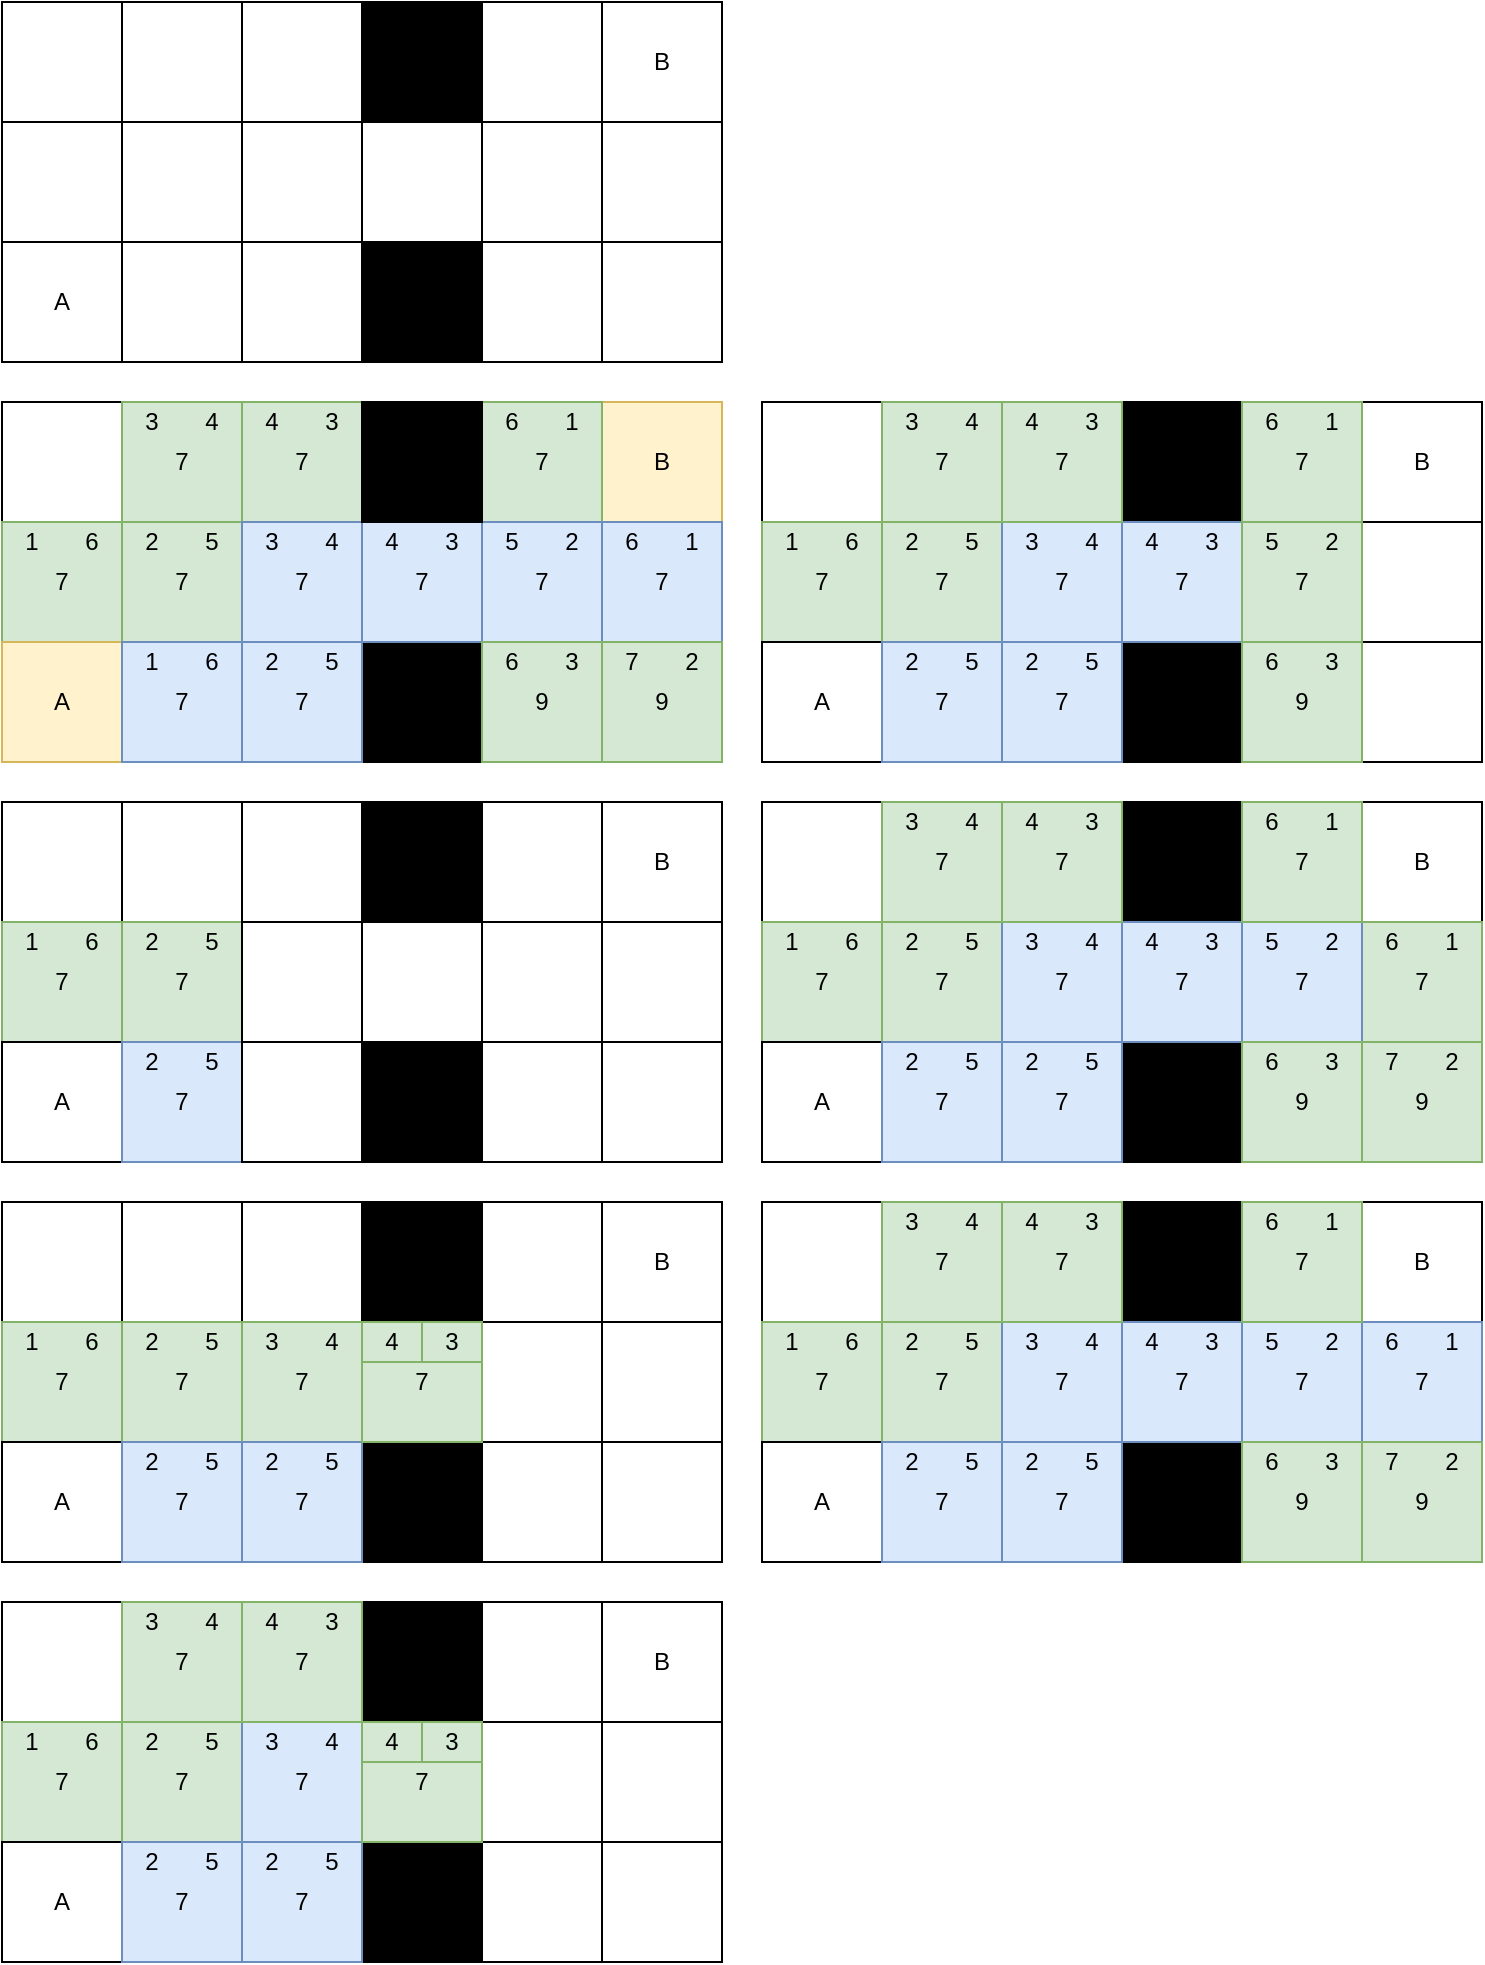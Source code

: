 <mxfile version="14.0.1" type="github">
  <diagram id="WG4QoraHiiLLyt8BlyPx" name="Page-1">
    <mxGraphModel dx="1421" dy="781" grid="1" gridSize="10" guides="1" tooltips="1" connect="1" arrows="1" fold="1" page="1" pageScale="1" pageWidth="827" pageHeight="1169" math="0" shadow="0">
      <root>
        <mxCell id="0" />
        <mxCell id="1" parent="0" />
        <mxCell id="RaWM7hHFEuQszaUXWWl6-1" value="" style="rounded=0;whiteSpace=wrap;html=1;" vertex="1" parent="1">
          <mxGeometry x="210" y="460" width="60" height="60" as="geometry" />
        </mxCell>
        <mxCell id="RaWM7hHFEuQszaUXWWl6-2" value="7" style="rounded=0;whiteSpace=wrap;html=1;fillColor=#d5e8d4;strokeColor=#82b366;" vertex="1" parent="1">
          <mxGeometry x="210" y="520" width="60" height="60" as="geometry" />
        </mxCell>
        <mxCell id="RaWM7hHFEuQszaUXWWl6-3" value="A" style="rounded=0;whiteSpace=wrap;html=1;fillColor=#fff2cc;strokeColor=#d6b656;" vertex="1" parent="1">
          <mxGeometry x="210" y="580" width="60" height="60" as="geometry" />
        </mxCell>
        <mxCell id="RaWM7hHFEuQszaUXWWl6-4" value="7" style="rounded=0;whiteSpace=wrap;html=1;fillColor=#d5e8d4;strokeColor=#82b366;" vertex="1" parent="1">
          <mxGeometry x="270" y="460" width="60" height="60" as="geometry" />
        </mxCell>
        <mxCell id="RaWM7hHFEuQszaUXWWl6-5" value="7" style="rounded=0;whiteSpace=wrap;html=1;fillColor=#d5e8d4;strokeColor=#82b366;" vertex="1" parent="1">
          <mxGeometry x="270" y="520" width="60" height="60" as="geometry" />
        </mxCell>
        <mxCell id="RaWM7hHFEuQszaUXWWl6-6" value="7" style="rounded=0;whiteSpace=wrap;html=1;fillColor=#dae8fc;strokeColor=#6c8ebf;" vertex="1" parent="1">
          <mxGeometry x="270" y="580" width="60" height="60" as="geometry" />
        </mxCell>
        <mxCell id="RaWM7hHFEuQszaUXWWl6-7" value="" style="rounded=0;whiteSpace=wrap;html=1;" vertex="1" parent="1">
          <mxGeometry x="390" y="460" width="60" height="60" as="geometry" />
        </mxCell>
        <mxCell id="RaWM7hHFEuQszaUXWWl6-8" value="" style="rounded=0;whiteSpace=wrap;html=1;fillColor=#000000;" vertex="1" parent="1">
          <mxGeometry x="390" y="580" width="60" height="60" as="geometry" />
        </mxCell>
        <mxCell id="RaWM7hHFEuQszaUXWWl6-9" value="7" style="rounded=0;whiteSpace=wrap;html=1;fillColor=#dae8fc;strokeColor=#6c8ebf;" vertex="1" parent="1">
          <mxGeometry x="390" y="520" width="60" height="60" as="geometry" />
        </mxCell>
        <mxCell id="RaWM7hHFEuQszaUXWWl6-10" value="7" style="rounded=0;whiteSpace=wrap;html=1;fillColor=#d5e8d4;strokeColor=#82b366;" vertex="1" parent="1">
          <mxGeometry x="330" y="460" width="60" height="60" as="geometry" />
        </mxCell>
        <mxCell id="RaWM7hHFEuQszaUXWWl6-11" value="7" style="rounded=0;whiteSpace=wrap;html=1;fillColor=#dae8fc;strokeColor=#6c8ebf;" vertex="1" parent="1">
          <mxGeometry x="330" y="520" width="60" height="60" as="geometry" />
        </mxCell>
        <mxCell id="RaWM7hHFEuQszaUXWWl6-12" value="7" style="rounded=0;whiteSpace=wrap;html=1;fillColor=#dae8fc;strokeColor=#6c8ebf;" vertex="1" parent="1">
          <mxGeometry x="330" y="580" width="60" height="60" as="geometry" />
        </mxCell>
        <mxCell id="RaWM7hHFEuQszaUXWWl6-13" value="B" style="rounded=0;whiteSpace=wrap;html=1;fillColor=#fff2cc;strokeColor=#d6b656;" vertex="1" parent="1">
          <mxGeometry x="510" y="460" width="60" height="60" as="geometry" />
        </mxCell>
        <mxCell id="RaWM7hHFEuQszaUXWWl6-14" value="7" style="rounded=0;whiteSpace=wrap;html=1;fillColor=#dae8fc;strokeColor=#6c8ebf;" vertex="1" parent="1">
          <mxGeometry x="510" y="520" width="60" height="60" as="geometry" />
        </mxCell>
        <mxCell id="RaWM7hHFEuQszaUXWWl6-15" value="9" style="rounded=0;whiteSpace=wrap;html=1;fillColor=#d5e8d4;strokeColor=#82b366;" vertex="1" parent="1">
          <mxGeometry x="510" y="580" width="60" height="60" as="geometry" />
        </mxCell>
        <mxCell id="RaWM7hHFEuQszaUXWWl6-16" value="7" style="rounded=0;whiteSpace=wrap;html=1;fillColor=#d5e8d4;strokeColor=#82b366;" vertex="1" parent="1">
          <mxGeometry x="450" y="460" width="60" height="60" as="geometry" />
        </mxCell>
        <mxCell id="RaWM7hHFEuQszaUXWWl6-17" value="7" style="rounded=0;whiteSpace=wrap;html=1;fillColor=#dae8fc;strokeColor=#6c8ebf;" vertex="1" parent="1">
          <mxGeometry x="450" y="520" width="60" height="60" as="geometry" />
        </mxCell>
        <mxCell id="RaWM7hHFEuQszaUXWWl6-18" value="9" style="rounded=0;whiteSpace=wrap;html=1;fillColor=#d5e8d4;strokeColor=#82b366;" vertex="1" parent="1">
          <mxGeometry x="450" y="580" width="60" height="60" as="geometry" />
        </mxCell>
        <mxCell id="RaWM7hHFEuQszaUXWWl6-19" value="" style="rounded=0;whiteSpace=wrap;html=1;fillColor=#000000;" vertex="1" parent="1">
          <mxGeometry x="390" y="460" width="60" height="60" as="geometry" />
        </mxCell>
        <mxCell id="RaWM7hHFEuQszaUXWWl6-20" value="1" style="text;html=1;strokeColor=none;fillColor=none;align=center;verticalAlign=middle;whiteSpace=wrap;rounded=0;" vertex="1" parent="1">
          <mxGeometry x="270" y="580" width="30" height="20" as="geometry" />
        </mxCell>
        <mxCell id="RaWM7hHFEuQszaUXWWl6-21" value="6" style="text;html=1;strokeColor=none;fillColor=none;align=center;verticalAlign=middle;whiteSpace=wrap;rounded=0;" vertex="1" parent="1">
          <mxGeometry x="300" y="580" width="30" height="20" as="geometry" />
        </mxCell>
        <mxCell id="RaWM7hHFEuQszaUXWWl6-22" value="2" style="text;html=1;strokeColor=none;fillColor=none;align=center;verticalAlign=middle;whiteSpace=wrap;rounded=0;" vertex="1" parent="1">
          <mxGeometry x="330" y="580" width="30" height="20" as="geometry" />
        </mxCell>
        <mxCell id="RaWM7hHFEuQszaUXWWl6-23" value="5" style="text;html=1;strokeColor=none;fillColor=none;align=center;verticalAlign=middle;whiteSpace=wrap;rounded=0;" vertex="1" parent="1">
          <mxGeometry x="360" y="580" width="30" height="20" as="geometry" />
        </mxCell>
        <mxCell id="RaWM7hHFEuQszaUXWWl6-26" value="3" style="text;html=1;strokeColor=none;fillColor=none;align=center;verticalAlign=middle;whiteSpace=wrap;rounded=0;" vertex="1" parent="1">
          <mxGeometry x="330" y="520" width="30" height="20" as="geometry" />
        </mxCell>
        <mxCell id="RaWM7hHFEuQszaUXWWl6-27" value="4" style="text;html=1;strokeColor=none;fillColor=none;align=center;verticalAlign=middle;whiteSpace=wrap;rounded=0;" vertex="1" parent="1">
          <mxGeometry x="360" y="520" width="30" height="20" as="geometry" />
        </mxCell>
        <mxCell id="RaWM7hHFEuQszaUXWWl6-28" value="2" style="text;html=1;strokeColor=none;fillColor=none;align=center;verticalAlign=middle;whiteSpace=wrap;rounded=0;" vertex="1" parent="1">
          <mxGeometry x="270" y="520" width="30" height="20" as="geometry" />
        </mxCell>
        <mxCell id="RaWM7hHFEuQszaUXWWl6-29" value="5" style="text;html=1;strokeColor=none;fillColor=none;align=center;verticalAlign=middle;whiteSpace=wrap;rounded=0;" vertex="1" parent="1">
          <mxGeometry x="300" y="520" width="30" height="20" as="geometry" />
        </mxCell>
        <mxCell id="RaWM7hHFEuQszaUXWWl6-30" value="1" style="text;html=1;strokeColor=none;fillColor=none;align=center;verticalAlign=middle;whiteSpace=wrap;rounded=0;" vertex="1" parent="1">
          <mxGeometry x="210" y="520" width="30" height="20" as="geometry" />
        </mxCell>
        <mxCell id="RaWM7hHFEuQszaUXWWl6-31" value="6" style="text;html=1;strokeColor=none;fillColor=none;align=center;verticalAlign=middle;whiteSpace=wrap;rounded=0;" vertex="1" parent="1">
          <mxGeometry x="240" y="520" width="30" height="20" as="geometry" />
        </mxCell>
        <mxCell id="RaWM7hHFEuQszaUXWWl6-32" value="3" style="text;html=1;strokeColor=none;fillColor=none;align=center;verticalAlign=middle;whiteSpace=wrap;rounded=0;" vertex="1" parent="1">
          <mxGeometry x="270" y="460" width="30" height="20" as="geometry" />
        </mxCell>
        <mxCell id="RaWM7hHFEuQszaUXWWl6-33" value="4" style="text;html=1;strokeColor=none;fillColor=none;align=center;verticalAlign=middle;whiteSpace=wrap;rounded=0;" vertex="1" parent="1">
          <mxGeometry x="300" y="460" width="30" height="20" as="geometry" />
        </mxCell>
        <mxCell id="RaWM7hHFEuQszaUXWWl6-34" value="4" style="text;html=1;strokeColor=none;fillColor=none;align=center;verticalAlign=middle;whiteSpace=wrap;rounded=0;" vertex="1" parent="1">
          <mxGeometry x="330" y="460" width="30" height="20" as="geometry" />
        </mxCell>
        <mxCell id="RaWM7hHFEuQszaUXWWl6-35" value="3" style="text;html=1;strokeColor=none;fillColor=none;align=center;verticalAlign=middle;whiteSpace=wrap;rounded=0;" vertex="1" parent="1">
          <mxGeometry x="360" y="460" width="30" height="20" as="geometry" />
        </mxCell>
        <mxCell id="RaWM7hHFEuQszaUXWWl6-36" value="6" style="text;html=1;strokeColor=none;fillColor=none;align=center;verticalAlign=middle;whiteSpace=wrap;rounded=0;" vertex="1" parent="1">
          <mxGeometry x="450" y="460" width="30" height="20" as="geometry" />
        </mxCell>
        <mxCell id="RaWM7hHFEuQszaUXWWl6-37" value="1" style="text;html=1;strokeColor=none;fillColor=none;align=center;verticalAlign=middle;whiteSpace=wrap;rounded=0;" vertex="1" parent="1">
          <mxGeometry x="480" y="460" width="30" height="20" as="geometry" />
        </mxCell>
        <mxCell id="RaWM7hHFEuQszaUXWWl6-38" value="4" style="text;html=1;strokeColor=none;fillColor=none;align=center;verticalAlign=middle;whiteSpace=wrap;rounded=0;" vertex="1" parent="1">
          <mxGeometry x="390" y="520" width="30" height="20" as="geometry" />
        </mxCell>
        <mxCell id="RaWM7hHFEuQszaUXWWl6-39" value="3" style="text;html=1;strokeColor=none;fillColor=none;align=center;verticalAlign=middle;whiteSpace=wrap;rounded=0;" vertex="1" parent="1">
          <mxGeometry x="420" y="520" width="30" height="20" as="geometry" />
        </mxCell>
        <mxCell id="RaWM7hHFEuQszaUXWWl6-40" value="5" style="text;html=1;strokeColor=none;fillColor=none;align=center;verticalAlign=middle;whiteSpace=wrap;rounded=0;" vertex="1" parent="1">
          <mxGeometry x="450" y="520" width="30" height="20" as="geometry" />
        </mxCell>
        <mxCell id="RaWM7hHFEuQszaUXWWl6-41" value="2" style="text;html=1;strokeColor=none;fillColor=none;align=center;verticalAlign=middle;whiteSpace=wrap;rounded=0;" vertex="1" parent="1">
          <mxGeometry x="480" y="520" width="30" height="20" as="geometry" />
        </mxCell>
        <mxCell id="RaWM7hHFEuQszaUXWWl6-42" value="6" style="text;html=1;strokeColor=none;fillColor=none;align=center;verticalAlign=middle;whiteSpace=wrap;rounded=0;" vertex="1" parent="1">
          <mxGeometry x="510" y="520" width="30" height="20" as="geometry" />
        </mxCell>
        <mxCell id="RaWM7hHFEuQszaUXWWl6-43" value="1" style="text;html=1;strokeColor=none;fillColor=none;align=center;verticalAlign=middle;whiteSpace=wrap;rounded=0;" vertex="1" parent="1">
          <mxGeometry x="540" y="520" width="30" height="20" as="geometry" />
        </mxCell>
        <mxCell id="RaWM7hHFEuQszaUXWWl6-44" value="7" style="text;html=1;strokeColor=none;fillColor=none;align=center;verticalAlign=middle;whiteSpace=wrap;rounded=0;" vertex="1" parent="1">
          <mxGeometry x="510" y="580" width="30" height="20" as="geometry" />
        </mxCell>
        <mxCell id="RaWM7hHFEuQszaUXWWl6-45" value="2" style="text;html=1;strokeColor=none;fillColor=none;align=center;verticalAlign=middle;whiteSpace=wrap;rounded=0;" vertex="1" parent="1">
          <mxGeometry x="540" y="580" width="30" height="20" as="geometry" />
        </mxCell>
        <mxCell id="RaWM7hHFEuQszaUXWWl6-46" value="6" style="text;html=1;strokeColor=none;fillColor=none;align=center;verticalAlign=middle;whiteSpace=wrap;rounded=0;" vertex="1" parent="1">
          <mxGeometry x="450" y="580" width="30" height="20" as="geometry" />
        </mxCell>
        <mxCell id="RaWM7hHFEuQszaUXWWl6-47" value="3" style="text;html=1;strokeColor=none;fillColor=none;align=center;verticalAlign=middle;whiteSpace=wrap;rounded=0;" vertex="1" parent="1">
          <mxGeometry x="480" y="580" width="30" height="20" as="geometry" />
        </mxCell>
        <mxCell id="RaWM7hHFEuQszaUXWWl6-93" value="" style="rounded=0;whiteSpace=wrap;html=1;" vertex="1" parent="1">
          <mxGeometry x="210" y="260" width="60" height="60" as="geometry" />
        </mxCell>
        <mxCell id="RaWM7hHFEuQszaUXWWl6-94" value="" style="rounded=0;whiteSpace=wrap;html=1;" vertex="1" parent="1">
          <mxGeometry x="210" y="320" width="60" height="60" as="geometry" />
        </mxCell>
        <mxCell id="RaWM7hHFEuQszaUXWWl6-95" value="A" style="rounded=0;whiteSpace=wrap;html=1;" vertex="1" parent="1">
          <mxGeometry x="210" y="380" width="60" height="60" as="geometry" />
        </mxCell>
        <mxCell id="RaWM7hHFEuQszaUXWWl6-96" value="" style="rounded=0;whiteSpace=wrap;html=1;" vertex="1" parent="1">
          <mxGeometry x="270" y="260" width="60" height="60" as="geometry" />
        </mxCell>
        <mxCell id="RaWM7hHFEuQszaUXWWl6-97" value="" style="rounded=0;whiteSpace=wrap;html=1;" vertex="1" parent="1">
          <mxGeometry x="270" y="320" width="60" height="60" as="geometry" />
        </mxCell>
        <mxCell id="RaWM7hHFEuQszaUXWWl6-98" value="" style="rounded=0;whiteSpace=wrap;html=1;" vertex="1" parent="1">
          <mxGeometry x="270" y="380" width="60" height="60" as="geometry" />
        </mxCell>
        <mxCell id="RaWM7hHFEuQszaUXWWl6-99" value="" style="rounded=0;whiteSpace=wrap;html=1;" vertex="1" parent="1">
          <mxGeometry x="390" y="260" width="60" height="60" as="geometry" />
        </mxCell>
        <mxCell id="RaWM7hHFEuQszaUXWWl6-100" value="" style="rounded=0;whiteSpace=wrap;html=1;fillColor=#000000;" vertex="1" parent="1">
          <mxGeometry x="390" y="380" width="60" height="60" as="geometry" />
        </mxCell>
        <mxCell id="RaWM7hHFEuQszaUXWWl6-101" value="" style="rounded=0;whiteSpace=wrap;html=1;" vertex="1" parent="1">
          <mxGeometry x="390" y="320" width="60" height="60" as="geometry" />
        </mxCell>
        <mxCell id="RaWM7hHFEuQszaUXWWl6-102" value="" style="rounded=0;whiteSpace=wrap;html=1;" vertex="1" parent="1">
          <mxGeometry x="330" y="260" width="60" height="60" as="geometry" />
        </mxCell>
        <mxCell id="RaWM7hHFEuQszaUXWWl6-103" value="" style="rounded=0;whiteSpace=wrap;html=1;" vertex="1" parent="1">
          <mxGeometry x="330" y="320" width="60" height="60" as="geometry" />
        </mxCell>
        <mxCell id="RaWM7hHFEuQszaUXWWl6-104" value="" style="rounded=0;whiteSpace=wrap;html=1;" vertex="1" parent="1">
          <mxGeometry x="330" y="380" width="60" height="60" as="geometry" />
        </mxCell>
        <mxCell id="RaWM7hHFEuQszaUXWWl6-105" value="B" style="rounded=0;whiteSpace=wrap;html=1;" vertex="1" parent="1">
          <mxGeometry x="510" y="260" width="60" height="60" as="geometry" />
        </mxCell>
        <mxCell id="RaWM7hHFEuQszaUXWWl6-106" value="" style="rounded=0;whiteSpace=wrap;html=1;" vertex="1" parent="1">
          <mxGeometry x="510" y="320" width="60" height="60" as="geometry" />
        </mxCell>
        <mxCell id="RaWM7hHFEuQszaUXWWl6-107" value="" style="rounded=0;whiteSpace=wrap;html=1;" vertex="1" parent="1">
          <mxGeometry x="510" y="380" width="60" height="60" as="geometry" />
        </mxCell>
        <mxCell id="RaWM7hHFEuQszaUXWWl6-108" value="" style="rounded=0;whiteSpace=wrap;html=1;" vertex="1" parent="1">
          <mxGeometry x="450" y="260" width="60" height="60" as="geometry" />
        </mxCell>
        <mxCell id="RaWM7hHFEuQszaUXWWl6-109" value="" style="rounded=0;whiteSpace=wrap;html=1;" vertex="1" parent="1">
          <mxGeometry x="450" y="320" width="60" height="60" as="geometry" />
        </mxCell>
        <mxCell id="RaWM7hHFEuQszaUXWWl6-110" value="" style="rounded=0;whiteSpace=wrap;html=1;" vertex="1" parent="1">
          <mxGeometry x="450" y="380" width="60" height="60" as="geometry" />
        </mxCell>
        <mxCell id="RaWM7hHFEuQszaUXWWl6-111" value="" style="rounded=0;whiteSpace=wrap;html=1;fillColor=#000000;" vertex="1" parent="1">
          <mxGeometry x="390" y="260" width="60" height="60" as="geometry" />
        </mxCell>
        <mxCell id="RaWM7hHFEuQszaUXWWl6-138" value="" style="rounded=0;whiteSpace=wrap;html=1;" vertex="1" parent="1">
          <mxGeometry x="210" y="660" width="60" height="60" as="geometry" />
        </mxCell>
        <mxCell id="RaWM7hHFEuQszaUXWWl6-139" value="7" style="rounded=0;whiteSpace=wrap;html=1;fillColor=#d5e8d4;strokeColor=#82b366;" vertex="1" parent="1">
          <mxGeometry x="210" y="720" width="60" height="60" as="geometry" />
        </mxCell>
        <mxCell id="RaWM7hHFEuQszaUXWWl6-140" value="A" style="rounded=0;whiteSpace=wrap;html=1;" vertex="1" parent="1">
          <mxGeometry x="210" y="780" width="60" height="60" as="geometry" />
        </mxCell>
        <mxCell id="RaWM7hHFEuQszaUXWWl6-141" value="" style="rounded=0;whiteSpace=wrap;html=1;" vertex="1" parent="1">
          <mxGeometry x="270" y="660" width="60" height="60" as="geometry" />
        </mxCell>
        <mxCell id="RaWM7hHFEuQszaUXWWl6-142" value="7" style="rounded=0;whiteSpace=wrap;html=1;fillColor=#d5e8d4;strokeColor=#82b366;" vertex="1" parent="1">
          <mxGeometry x="270" y="720" width="60" height="60" as="geometry" />
        </mxCell>
        <mxCell id="RaWM7hHFEuQszaUXWWl6-143" value="7" style="rounded=0;whiteSpace=wrap;html=1;fillColor=#dae8fc;strokeColor=#6c8ebf;" vertex="1" parent="1">
          <mxGeometry x="270" y="780" width="60" height="60" as="geometry" />
        </mxCell>
        <mxCell id="RaWM7hHFEuQszaUXWWl6-144" value="" style="rounded=0;whiteSpace=wrap;html=1;" vertex="1" parent="1">
          <mxGeometry x="390" y="660" width="60" height="60" as="geometry" />
        </mxCell>
        <mxCell id="RaWM7hHFEuQszaUXWWl6-145" value="" style="rounded=0;whiteSpace=wrap;html=1;fillColor=#000000;" vertex="1" parent="1">
          <mxGeometry x="390" y="780" width="60" height="60" as="geometry" />
        </mxCell>
        <mxCell id="RaWM7hHFEuQszaUXWWl6-146" value="" style="rounded=0;whiteSpace=wrap;html=1;" vertex="1" parent="1">
          <mxGeometry x="390" y="720" width="60" height="60" as="geometry" />
        </mxCell>
        <mxCell id="RaWM7hHFEuQszaUXWWl6-147" value="" style="rounded=0;whiteSpace=wrap;html=1;" vertex="1" parent="1">
          <mxGeometry x="330" y="660" width="60" height="60" as="geometry" />
        </mxCell>
        <mxCell id="RaWM7hHFEuQszaUXWWl6-148" value="" style="rounded=0;whiteSpace=wrap;html=1;" vertex="1" parent="1">
          <mxGeometry x="330" y="720" width="60" height="60" as="geometry" />
        </mxCell>
        <mxCell id="RaWM7hHFEuQszaUXWWl6-149" value="" style="rounded=0;whiteSpace=wrap;html=1;" vertex="1" parent="1">
          <mxGeometry x="330" y="780" width="60" height="60" as="geometry" />
        </mxCell>
        <mxCell id="RaWM7hHFEuQszaUXWWl6-150" value="B" style="rounded=0;whiteSpace=wrap;html=1;" vertex="1" parent="1">
          <mxGeometry x="510" y="660" width="60" height="60" as="geometry" />
        </mxCell>
        <mxCell id="RaWM7hHFEuQszaUXWWl6-151" value="" style="rounded=0;whiteSpace=wrap;html=1;" vertex="1" parent="1">
          <mxGeometry x="510" y="720" width="60" height="60" as="geometry" />
        </mxCell>
        <mxCell id="RaWM7hHFEuQszaUXWWl6-152" value="" style="rounded=0;whiteSpace=wrap;html=1;" vertex="1" parent="1">
          <mxGeometry x="510" y="780" width="60" height="60" as="geometry" />
        </mxCell>
        <mxCell id="RaWM7hHFEuQszaUXWWl6-153" value="" style="rounded=0;whiteSpace=wrap;html=1;" vertex="1" parent="1">
          <mxGeometry x="450" y="660" width="60" height="60" as="geometry" />
        </mxCell>
        <mxCell id="RaWM7hHFEuQszaUXWWl6-154" value="" style="rounded=0;whiteSpace=wrap;html=1;" vertex="1" parent="1">
          <mxGeometry x="450" y="720" width="60" height="60" as="geometry" />
        </mxCell>
        <mxCell id="RaWM7hHFEuQszaUXWWl6-155" value="" style="rounded=0;whiteSpace=wrap;html=1;" vertex="1" parent="1">
          <mxGeometry x="450" y="780" width="60" height="60" as="geometry" />
        </mxCell>
        <mxCell id="RaWM7hHFEuQszaUXWWl6-156" value="" style="rounded=0;whiteSpace=wrap;html=1;fillColor=#000000;" vertex="1" parent="1">
          <mxGeometry x="390" y="660" width="60" height="60" as="geometry" />
        </mxCell>
        <mxCell id="RaWM7hHFEuQszaUXWWl6-157" value="1" style="text;html=1;strokeColor=none;fillColor=none;align=center;verticalAlign=middle;whiteSpace=wrap;rounded=0;" vertex="1" parent="1">
          <mxGeometry x="210" y="720" width="30" height="20" as="geometry" />
        </mxCell>
        <mxCell id="RaWM7hHFEuQszaUXWWl6-158" value="6" style="text;html=1;strokeColor=none;fillColor=none;align=center;verticalAlign=middle;whiteSpace=wrap;rounded=0;" vertex="1" parent="1">
          <mxGeometry x="240" y="720" width="30" height="20" as="geometry" />
        </mxCell>
        <mxCell id="RaWM7hHFEuQszaUXWWl6-159" value="2" style="text;html=1;strokeColor=none;fillColor=none;align=center;verticalAlign=middle;whiteSpace=wrap;rounded=0;" vertex="1" parent="1">
          <mxGeometry x="270" y="720" width="30" height="20" as="geometry" />
        </mxCell>
        <mxCell id="RaWM7hHFEuQszaUXWWl6-160" value="5" style="text;html=1;strokeColor=none;fillColor=none;align=center;verticalAlign=middle;whiteSpace=wrap;rounded=0;" vertex="1" parent="1">
          <mxGeometry x="300" y="720" width="30" height="20" as="geometry" />
        </mxCell>
        <mxCell id="RaWM7hHFEuQszaUXWWl6-161" value="2" style="text;html=1;strokeColor=none;fillColor=none;align=center;verticalAlign=middle;whiteSpace=wrap;rounded=0;" vertex="1" parent="1">
          <mxGeometry x="270" y="780" width="30" height="20" as="geometry" />
        </mxCell>
        <mxCell id="RaWM7hHFEuQszaUXWWl6-162" value="5" style="text;html=1;strokeColor=none;fillColor=none;align=center;verticalAlign=middle;whiteSpace=wrap;rounded=0;" vertex="1" parent="1">
          <mxGeometry x="300" y="780" width="30" height="20" as="geometry" />
        </mxCell>
        <mxCell id="RaWM7hHFEuQszaUXWWl6-165" value="" style="rounded=0;whiteSpace=wrap;html=1;" vertex="1" parent="1">
          <mxGeometry x="210" y="860" width="60" height="60" as="geometry" />
        </mxCell>
        <mxCell id="RaWM7hHFEuQszaUXWWl6-166" value="7" style="rounded=0;whiteSpace=wrap;html=1;fillColor=#d5e8d4;strokeColor=#82b366;" vertex="1" parent="1">
          <mxGeometry x="210" y="920" width="60" height="60" as="geometry" />
        </mxCell>
        <mxCell id="RaWM7hHFEuQszaUXWWl6-167" value="A" style="rounded=0;whiteSpace=wrap;html=1;" vertex="1" parent="1">
          <mxGeometry x="210" y="980" width="60" height="60" as="geometry" />
        </mxCell>
        <mxCell id="RaWM7hHFEuQszaUXWWl6-168" value="" style="rounded=0;whiteSpace=wrap;html=1;" vertex="1" parent="1">
          <mxGeometry x="270" y="860" width="60" height="60" as="geometry" />
        </mxCell>
        <mxCell id="RaWM7hHFEuQszaUXWWl6-169" value="7" style="rounded=0;whiteSpace=wrap;html=1;fillColor=#d5e8d4;strokeColor=#82b366;" vertex="1" parent="1">
          <mxGeometry x="270" y="920" width="60" height="60" as="geometry" />
        </mxCell>
        <mxCell id="RaWM7hHFEuQszaUXWWl6-170" value="7" style="rounded=0;whiteSpace=wrap;html=1;fillColor=#dae8fc;strokeColor=#6c8ebf;" vertex="1" parent="1">
          <mxGeometry x="270" y="980" width="60" height="60" as="geometry" />
        </mxCell>
        <mxCell id="RaWM7hHFEuQszaUXWWl6-171" value="" style="rounded=0;whiteSpace=wrap;html=1;" vertex="1" parent="1">
          <mxGeometry x="390" y="860" width="60" height="60" as="geometry" />
        </mxCell>
        <mxCell id="RaWM7hHFEuQszaUXWWl6-172" value="" style="rounded=0;whiteSpace=wrap;html=1;fillColor=#000000;" vertex="1" parent="1">
          <mxGeometry x="390" y="980" width="60" height="60" as="geometry" />
        </mxCell>
        <mxCell id="RaWM7hHFEuQszaUXWWl6-173" value="" style="rounded=0;whiteSpace=wrap;html=1;fillColor=#d5e8d4;strokeColor=#82b366;" vertex="1" parent="1">
          <mxGeometry x="390" y="920" width="60" height="60" as="geometry" />
        </mxCell>
        <mxCell id="RaWM7hHFEuQszaUXWWl6-174" value="" style="rounded=0;whiteSpace=wrap;html=1;" vertex="1" parent="1">
          <mxGeometry x="330" y="860" width="60" height="60" as="geometry" />
        </mxCell>
        <mxCell id="RaWM7hHFEuQszaUXWWl6-175" value="" style="rounded=0;whiteSpace=wrap;html=1;fillColor=#d5e8d4;strokeColor=#82b366;" vertex="1" parent="1">
          <mxGeometry x="330" y="920" width="60" height="60" as="geometry" />
        </mxCell>
        <mxCell id="RaWM7hHFEuQszaUXWWl6-176" value="" style="rounded=0;whiteSpace=wrap;html=1;fillColor=#dae8fc;strokeColor=#6c8ebf;" vertex="1" parent="1">
          <mxGeometry x="330" y="980" width="60" height="60" as="geometry" />
        </mxCell>
        <mxCell id="RaWM7hHFEuQszaUXWWl6-177" value="B" style="rounded=0;whiteSpace=wrap;html=1;" vertex="1" parent="1">
          <mxGeometry x="510" y="860" width="60" height="60" as="geometry" />
        </mxCell>
        <mxCell id="RaWM7hHFEuQszaUXWWl6-178" value="" style="rounded=0;whiteSpace=wrap;html=1;" vertex="1" parent="1">
          <mxGeometry x="510" y="920" width="60" height="60" as="geometry" />
        </mxCell>
        <mxCell id="RaWM7hHFEuQszaUXWWl6-179" value="" style="rounded=0;whiteSpace=wrap;html=1;" vertex="1" parent="1">
          <mxGeometry x="510" y="980" width="60" height="60" as="geometry" />
        </mxCell>
        <mxCell id="RaWM7hHFEuQszaUXWWl6-180" value="" style="rounded=0;whiteSpace=wrap;html=1;" vertex="1" parent="1">
          <mxGeometry x="450" y="860" width="60" height="60" as="geometry" />
        </mxCell>
        <mxCell id="RaWM7hHFEuQszaUXWWl6-181" value="" style="rounded=0;whiteSpace=wrap;html=1;" vertex="1" parent="1">
          <mxGeometry x="450" y="920" width="60" height="60" as="geometry" />
        </mxCell>
        <mxCell id="RaWM7hHFEuQszaUXWWl6-182" value="" style="rounded=0;whiteSpace=wrap;html=1;" vertex="1" parent="1">
          <mxGeometry x="450" y="980" width="60" height="60" as="geometry" />
        </mxCell>
        <mxCell id="RaWM7hHFEuQszaUXWWl6-183" value="" style="rounded=0;whiteSpace=wrap;html=1;fillColor=#000000;" vertex="1" parent="1">
          <mxGeometry x="390" y="860" width="60" height="60" as="geometry" />
        </mxCell>
        <mxCell id="RaWM7hHFEuQszaUXWWl6-184" value="1" style="text;html=1;strokeColor=none;fillColor=none;align=center;verticalAlign=middle;whiteSpace=wrap;rounded=0;" vertex="1" parent="1">
          <mxGeometry x="210" y="920" width="30" height="20" as="geometry" />
        </mxCell>
        <mxCell id="RaWM7hHFEuQszaUXWWl6-185" value="6" style="text;html=1;strokeColor=none;fillColor=none;align=center;verticalAlign=middle;whiteSpace=wrap;rounded=0;" vertex="1" parent="1">
          <mxGeometry x="240" y="920" width="30" height="20" as="geometry" />
        </mxCell>
        <mxCell id="RaWM7hHFEuQszaUXWWl6-186" value="2" style="text;html=1;strokeColor=none;fillColor=none;align=center;verticalAlign=middle;whiteSpace=wrap;rounded=0;" vertex="1" parent="1">
          <mxGeometry x="270" y="920" width="30" height="20" as="geometry" />
        </mxCell>
        <mxCell id="RaWM7hHFEuQszaUXWWl6-187" value="5" style="text;html=1;strokeColor=none;fillColor=none;align=center;verticalAlign=middle;whiteSpace=wrap;rounded=0;" vertex="1" parent="1">
          <mxGeometry x="300" y="920" width="30" height="20" as="geometry" />
        </mxCell>
        <mxCell id="RaWM7hHFEuQszaUXWWl6-188" value="2" style="text;html=1;strokeColor=none;fillColor=none;align=center;verticalAlign=middle;whiteSpace=wrap;rounded=0;" vertex="1" parent="1">
          <mxGeometry x="270" y="980" width="30" height="20" as="geometry" />
        </mxCell>
        <mxCell id="RaWM7hHFEuQszaUXWWl6-189" value="5" style="text;html=1;strokeColor=none;fillColor=none;align=center;verticalAlign=middle;whiteSpace=wrap;rounded=0;" vertex="1" parent="1">
          <mxGeometry x="300" y="980" width="30" height="20" as="geometry" />
        </mxCell>
        <mxCell id="RaWM7hHFEuQszaUXWWl6-190" value="7" style="rounded=0;whiteSpace=wrap;html=1;fillColor=#d5e8d4;strokeColor=#82b366;" vertex="1" parent="1">
          <mxGeometry x="330" y="920" width="60" height="60" as="geometry" />
        </mxCell>
        <mxCell id="RaWM7hHFEuQszaUXWWl6-191" value="3" style="text;html=1;strokeColor=none;fillColor=none;align=center;verticalAlign=middle;whiteSpace=wrap;rounded=0;" vertex="1" parent="1">
          <mxGeometry x="330" y="920" width="30" height="20" as="geometry" />
        </mxCell>
        <mxCell id="RaWM7hHFEuQszaUXWWl6-192" value="4" style="text;html=1;strokeColor=none;fillColor=none;align=center;verticalAlign=middle;whiteSpace=wrap;rounded=0;" vertex="1" parent="1">
          <mxGeometry x="360" y="920" width="30" height="20" as="geometry" />
        </mxCell>
        <mxCell id="RaWM7hHFEuQszaUXWWl6-193" value="7" style="rounded=0;whiteSpace=wrap;html=1;fillColor=#dae8fc;strokeColor=#6c8ebf;" vertex="1" parent="1">
          <mxGeometry x="330" y="980" width="60" height="60" as="geometry" />
        </mxCell>
        <mxCell id="RaWM7hHFEuQszaUXWWl6-194" value="2" style="text;html=1;strokeColor=none;fillColor=none;align=center;verticalAlign=middle;whiteSpace=wrap;rounded=0;" vertex="1" parent="1">
          <mxGeometry x="330" y="980" width="30" height="20" as="geometry" />
        </mxCell>
        <mxCell id="RaWM7hHFEuQszaUXWWl6-195" value="5" style="text;html=1;strokeColor=none;fillColor=none;align=center;verticalAlign=middle;whiteSpace=wrap;rounded=0;" vertex="1" parent="1">
          <mxGeometry x="360" y="980" width="30" height="20" as="geometry" />
        </mxCell>
        <mxCell id="RaWM7hHFEuQszaUXWWl6-196" value="7" style="rounded=0;whiteSpace=wrap;html=1;fillColor=#d5e8d4;strokeColor=#82b366;" vertex="1" parent="1">
          <mxGeometry x="390" y="920" width="60" height="60" as="geometry" />
        </mxCell>
        <mxCell id="RaWM7hHFEuQszaUXWWl6-197" value="4" style="text;html=1;strokeColor=#82b366;fillColor=#d5e8d4;align=center;verticalAlign=middle;whiteSpace=wrap;rounded=0;" vertex="1" parent="1">
          <mxGeometry x="390" y="920" width="30" height="20" as="geometry" />
        </mxCell>
        <mxCell id="RaWM7hHFEuQszaUXWWl6-198" value="3" style="text;html=1;strokeColor=#82b366;fillColor=#d5e8d4;align=center;verticalAlign=middle;whiteSpace=wrap;rounded=0;" vertex="1" parent="1">
          <mxGeometry x="420" y="920" width="30" height="20" as="geometry" />
        </mxCell>
        <mxCell id="RaWM7hHFEuQszaUXWWl6-199" value="" style="rounded=0;whiteSpace=wrap;html=1;" vertex="1" parent="1">
          <mxGeometry x="210" y="1060" width="60" height="60" as="geometry" />
        </mxCell>
        <mxCell id="RaWM7hHFEuQszaUXWWl6-200" value="7" style="rounded=0;whiteSpace=wrap;html=1;fillColor=#d5e8d4;strokeColor=#82b366;" vertex="1" parent="1">
          <mxGeometry x="210" y="1120" width="60" height="60" as="geometry" />
        </mxCell>
        <mxCell id="RaWM7hHFEuQszaUXWWl6-201" value="A" style="rounded=0;whiteSpace=wrap;html=1;" vertex="1" parent="1">
          <mxGeometry x="210" y="1180" width="60" height="60" as="geometry" />
        </mxCell>
        <mxCell id="RaWM7hHFEuQszaUXWWl6-202" value="" style="rounded=0;whiteSpace=wrap;html=1;fillColor=#d5e8d4;strokeColor=#82b366;" vertex="1" parent="1">
          <mxGeometry x="270" y="1060" width="60" height="60" as="geometry" />
        </mxCell>
        <mxCell id="RaWM7hHFEuQszaUXWWl6-203" value="7" style="rounded=0;whiteSpace=wrap;html=1;fillColor=#d5e8d4;strokeColor=#82b366;" vertex="1" parent="1">
          <mxGeometry x="270" y="1120" width="60" height="60" as="geometry" />
        </mxCell>
        <mxCell id="RaWM7hHFEuQszaUXWWl6-204" value="7" style="rounded=0;whiteSpace=wrap;html=1;fillColor=#dae8fc;strokeColor=#6c8ebf;" vertex="1" parent="1">
          <mxGeometry x="270" y="1180" width="60" height="60" as="geometry" />
        </mxCell>
        <mxCell id="RaWM7hHFEuQszaUXWWl6-205" value="" style="rounded=0;whiteSpace=wrap;html=1;" vertex="1" parent="1">
          <mxGeometry x="390" y="1060" width="60" height="60" as="geometry" />
        </mxCell>
        <mxCell id="RaWM7hHFEuQszaUXWWl6-206" value="" style="rounded=0;whiteSpace=wrap;html=1;fillColor=#000000;" vertex="1" parent="1">
          <mxGeometry x="390" y="1180" width="60" height="60" as="geometry" />
        </mxCell>
        <mxCell id="RaWM7hHFEuQszaUXWWl6-207" value="" style="rounded=0;whiteSpace=wrap;html=1;fillColor=#d5e8d4;strokeColor=#82b366;" vertex="1" parent="1">
          <mxGeometry x="390" y="1120" width="60" height="60" as="geometry" />
        </mxCell>
        <mxCell id="RaWM7hHFEuQszaUXWWl6-208" value="" style="rounded=0;whiteSpace=wrap;html=1;fillColor=#d5e8d4;strokeColor=#82b366;" vertex="1" parent="1">
          <mxGeometry x="330" y="1060" width="60" height="60" as="geometry" />
        </mxCell>
        <mxCell id="RaWM7hHFEuQszaUXWWl6-209" value="" style="rounded=0;whiteSpace=wrap;html=1;fillColor=#d5e8d4;strokeColor=#82b366;" vertex="1" parent="1">
          <mxGeometry x="330" y="1120" width="60" height="60" as="geometry" />
        </mxCell>
        <mxCell id="RaWM7hHFEuQszaUXWWl6-210" value="" style="rounded=0;whiteSpace=wrap;html=1;fillColor=#dae8fc;strokeColor=#6c8ebf;" vertex="1" parent="1">
          <mxGeometry x="330" y="1180" width="60" height="60" as="geometry" />
        </mxCell>
        <mxCell id="RaWM7hHFEuQszaUXWWl6-211" value="B" style="rounded=0;whiteSpace=wrap;html=1;" vertex="1" parent="1">
          <mxGeometry x="510" y="1060" width="60" height="60" as="geometry" />
        </mxCell>
        <mxCell id="RaWM7hHFEuQszaUXWWl6-212" value="" style="rounded=0;whiteSpace=wrap;html=1;" vertex="1" parent="1">
          <mxGeometry x="510" y="1120" width="60" height="60" as="geometry" />
        </mxCell>
        <mxCell id="RaWM7hHFEuQszaUXWWl6-213" value="" style="rounded=0;whiteSpace=wrap;html=1;" vertex="1" parent="1">
          <mxGeometry x="510" y="1180" width="60" height="60" as="geometry" />
        </mxCell>
        <mxCell id="RaWM7hHFEuQszaUXWWl6-214" value="" style="rounded=0;whiteSpace=wrap;html=1;" vertex="1" parent="1">
          <mxGeometry x="450" y="1060" width="60" height="60" as="geometry" />
        </mxCell>
        <mxCell id="RaWM7hHFEuQszaUXWWl6-215" value="" style="rounded=0;whiteSpace=wrap;html=1;" vertex="1" parent="1">
          <mxGeometry x="450" y="1120" width="60" height="60" as="geometry" />
        </mxCell>
        <mxCell id="RaWM7hHFEuQszaUXWWl6-216" value="" style="rounded=0;whiteSpace=wrap;html=1;" vertex="1" parent="1">
          <mxGeometry x="450" y="1180" width="60" height="60" as="geometry" />
        </mxCell>
        <mxCell id="RaWM7hHFEuQszaUXWWl6-217" value="" style="rounded=0;whiteSpace=wrap;html=1;fillColor=#000000;" vertex="1" parent="1">
          <mxGeometry x="390" y="1060" width="60" height="60" as="geometry" />
        </mxCell>
        <mxCell id="RaWM7hHFEuQszaUXWWl6-218" value="1" style="text;html=1;strokeColor=none;fillColor=none;align=center;verticalAlign=middle;whiteSpace=wrap;rounded=0;" vertex="1" parent="1">
          <mxGeometry x="210" y="1120" width="30" height="20" as="geometry" />
        </mxCell>
        <mxCell id="RaWM7hHFEuQszaUXWWl6-219" value="6" style="text;html=1;strokeColor=none;fillColor=none;align=center;verticalAlign=middle;whiteSpace=wrap;rounded=0;" vertex="1" parent="1">
          <mxGeometry x="240" y="1120" width="30" height="20" as="geometry" />
        </mxCell>
        <mxCell id="RaWM7hHFEuQszaUXWWl6-220" value="2" style="text;html=1;strokeColor=none;fillColor=none;align=center;verticalAlign=middle;whiteSpace=wrap;rounded=0;" vertex="1" parent="1">
          <mxGeometry x="270" y="1120" width="30" height="20" as="geometry" />
        </mxCell>
        <mxCell id="RaWM7hHFEuQszaUXWWl6-221" value="5" style="text;html=1;strokeColor=none;fillColor=none;align=center;verticalAlign=middle;whiteSpace=wrap;rounded=0;" vertex="1" parent="1">
          <mxGeometry x="300" y="1120" width="30" height="20" as="geometry" />
        </mxCell>
        <mxCell id="RaWM7hHFEuQszaUXWWl6-222" value="2" style="text;html=1;strokeColor=none;fillColor=none;align=center;verticalAlign=middle;whiteSpace=wrap;rounded=0;" vertex="1" parent="1">
          <mxGeometry x="270" y="1180" width="30" height="20" as="geometry" />
        </mxCell>
        <mxCell id="RaWM7hHFEuQszaUXWWl6-223" value="5" style="text;html=1;strokeColor=none;fillColor=none;align=center;verticalAlign=middle;whiteSpace=wrap;rounded=0;" vertex="1" parent="1">
          <mxGeometry x="300" y="1180" width="30" height="20" as="geometry" />
        </mxCell>
        <mxCell id="RaWM7hHFEuQszaUXWWl6-224" value="7" style="rounded=0;whiteSpace=wrap;html=1;fillColor=#dae8fc;strokeColor=#6c8ebf;" vertex="1" parent="1">
          <mxGeometry x="330" y="1120" width="60" height="60" as="geometry" />
        </mxCell>
        <mxCell id="RaWM7hHFEuQszaUXWWl6-225" value="3" style="text;html=1;strokeColor=none;fillColor=none;align=center;verticalAlign=middle;whiteSpace=wrap;rounded=0;" vertex="1" parent="1">
          <mxGeometry x="330" y="1120" width="30" height="20" as="geometry" />
        </mxCell>
        <mxCell id="RaWM7hHFEuQszaUXWWl6-226" value="4" style="text;html=1;strokeColor=none;fillColor=none;align=center;verticalAlign=middle;whiteSpace=wrap;rounded=0;" vertex="1" parent="1">
          <mxGeometry x="360" y="1120" width="30" height="20" as="geometry" />
        </mxCell>
        <mxCell id="RaWM7hHFEuQszaUXWWl6-227" value="7" style="rounded=0;whiteSpace=wrap;html=1;fillColor=#dae8fc;strokeColor=#6c8ebf;" vertex="1" parent="1">
          <mxGeometry x="330" y="1180" width="60" height="60" as="geometry" />
        </mxCell>
        <mxCell id="RaWM7hHFEuQszaUXWWl6-228" value="2" style="text;html=1;strokeColor=none;fillColor=none;align=center;verticalAlign=middle;whiteSpace=wrap;rounded=0;" vertex="1" parent="1">
          <mxGeometry x="330" y="1180" width="30" height="20" as="geometry" />
        </mxCell>
        <mxCell id="RaWM7hHFEuQszaUXWWl6-229" value="5" style="text;html=1;strokeColor=none;fillColor=none;align=center;verticalAlign=middle;whiteSpace=wrap;rounded=0;" vertex="1" parent="1">
          <mxGeometry x="360" y="1180" width="30" height="20" as="geometry" />
        </mxCell>
        <mxCell id="RaWM7hHFEuQszaUXWWl6-230" value="7" style="rounded=0;whiteSpace=wrap;html=1;fillColor=#d5e8d4;strokeColor=#82b366;" vertex="1" parent="1">
          <mxGeometry x="390" y="1120" width="60" height="60" as="geometry" />
        </mxCell>
        <mxCell id="RaWM7hHFEuQszaUXWWl6-231" value="4" style="text;html=1;strokeColor=#82b366;fillColor=#d5e8d4;align=center;verticalAlign=middle;whiteSpace=wrap;rounded=0;" vertex="1" parent="1">
          <mxGeometry x="390" y="1120" width="30" height="20" as="geometry" />
        </mxCell>
        <mxCell id="RaWM7hHFEuQszaUXWWl6-232" value="3" style="text;html=1;strokeColor=#82b366;fillColor=#d5e8d4;align=center;verticalAlign=middle;whiteSpace=wrap;rounded=0;" vertex="1" parent="1">
          <mxGeometry x="420" y="1120" width="30" height="20" as="geometry" />
        </mxCell>
        <mxCell id="RaWM7hHFEuQszaUXWWl6-233" value="7" style="rounded=0;whiteSpace=wrap;html=1;fillColor=#d5e8d4;strokeColor=#82b366;" vertex="1" parent="1">
          <mxGeometry x="270" y="1060" width="60" height="60" as="geometry" />
        </mxCell>
        <mxCell id="RaWM7hHFEuQszaUXWWl6-234" value="3" style="text;html=1;strokeColor=none;fillColor=none;align=center;verticalAlign=middle;whiteSpace=wrap;rounded=0;" vertex="1" parent="1">
          <mxGeometry x="270" y="1060" width="30" height="20" as="geometry" />
        </mxCell>
        <mxCell id="RaWM7hHFEuQszaUXWWl6-235" value="4" style="text;html=1;strokeColor=none;fillColor=none;align=center;verticalAlign=middle;whiteSpace=wrap;rounded=0;" vertex="1" parent="1">
          <mxGeometry x="300" y="1060" width="30" height="20" as="geometry" />
        </mxCell>
        <mxCell id="RaWM7hHFEuQszaUXWWl6-236" value="7" style="rounded=0;whiteSpace=wrap;html=1;fillColor=#d5e8d4;strokeColor=#82b366;" vertex="1" parent="1">
          <mxGeometry x="330" y="1060" width="60" height="60" as="geometry" />
        </mxCell>
        <mxCell id="RaWM7hHFEuQszaUXWWl6-237" value="4" style="text;html=1;strokeColor=none;fillColor=none;align=center;verticalAlign=middle;whiteSpace=wrap;rounded=0;" vertex="1" parent="1">
          <mxGeometry x="330" y="1060" width="30" height="20" as="geometry" />
        </mxCell>
        <mxCell id="RaWM7hHFEuQszaUXWWl6-238" value="3" style="text;html=1;strokeColor=none;fillColor=none;align=center;verticalAlign=middle;whiteSpace=wrap;rounded=0;" vertex="1" parent="1">
          <mxGeometry x="360" y="1060" width="30" height="20" as="geometry" />
        </mxCell>
        <mxCell id="RaWM7hHFEuQszaUXWWl6-239" value="" style="rounded=0;whiteSpace=wrap;html=1;" vertex="1" parent="1">
          <mxGeometry x="590" y="460" width="60" height="60" as="geometry" />
        </mxCell>
        <mxCell id="RaWM7hHFEuQszaUXWWl6-240" value="7" style="rounded=0;whiteSpace=wrap;html=1;fillColor=#d5e8d4;strokeColor=#82b366;" vertex="1" parent="1">
          <mxGeometry x="590" y="520" width="60" height="60" as="geometry" />
        </mxCell>
        <mxCell id="RaWM7hHFEuQszaUXWWl6-241" value="A" style="rounded=0;whiteSpace=wrap;html=1;" vertex="1" parent="1">
          <mxGeometry x="590" y="580" width="60" height="60" as="geometry" />
        </mxCell>
        <mxCell id="RaWM7hHFEuQszaUXWWl6-242" value="" style="rounded=0;whiteSpace=wrap;html=1;fillColor=#d5e8d4;strokeColor=#82b366;" vertex="1" parent="1">
          <mxGeometry x="650" y="460" width="60" height="60" as="geometry" />
        </mxCell>
        <mxCell id="RaWM7hHFEuQszaUXWWl6-243" value="7" style="rounded=0;whiteSpace=wrap;html=1;fillColor=#d5e8d4;strokeColor=#82b366;" vertex="1" parent="1">
          <mxGeometry x="650" y="520" width="60" height="60" as="geometry" />
        </mxCell>
        <mxCell id="RaWM7hHFEuQszaUXWWl6-244" value="7" style="rounded=0;whiteSpace=wrap;html=1;fillColor=#dae8fc;strokeColor=#6c8ebf;" vertex="1" parent="1">
          <mxGeometry x="650" y="580" width="60" height="60" as="geometry" />
        </mxCell>
        <mxCell id="RaWM7hHFEuQszaUXWWl6-245" value="" style="rounded=0;whiteSpace=wrap;html=1;" vertex="1" parent="1">
          <mxGeometry x="770" y="460" width="60" height="60" as="geometry" />
        </mxCell>
        <mxCell id="RaWM7hHFEuQszaUXWWl6-246" value="" style="rounded=0;whiteSpace=wrap;html=1;fillColor=#000000;" vertex="1" parent="1">
          <mxGeometry x="770" y="580" width="60" height="60" as="geometry" />
        </mxCell>
        <mxCell id="RaWM7hHFEuQszaUXWWl6-247" value="" style="rounded=0;whiteSpace=wrap;html=1;fillColor=#d5e8d4;strokeColor=#82b366;" vertex="1" parent="1">
          <mxGeometry x="770" y="520" width="60" height="60" as="geometry" />
        </mxCell>
        <mxCell id="RaWM7hHFEuQszaUXWWl6-248" value="" style="rounded=0;whiteSpace=wrap;html=1;fillColor=#d5e8d4;strokeColor=#82b366;" vertex="1" parent="1">
          <mxGeometry x="710" y="460" width="60" height="60" as="geometry" />
        </mxCell>
        <mxCell id="RaWM7hHFEuQszaUXWWl6-249" value="" style="rounded=0;whiteSpace=wrap;html=1;fillColor=#d5e8d4;strokeColor=#82b366;" vertex="1" parent="1">
          <mxGeometry x="710" y="520" width="60" height="60" as="geometry" />
        </mxCell>
        <mxCell id="RaWM7hHFEuQszaUXWWl6-250" value="" style="rounded=0;whiteSpace=wrap;html=1;fillColor=#dae8fc;strokeColor=#6c8ebf;" vertex="1" parent="1">
          <mxGeometry x="710" y="580" width="60" height="60" as="geometry" />
        </mxCell>
        <mxCell id="RaWM7hHFEuQszaUXWWl6-251" value="B" style="rounded=0;whiteSpace=wrap;html=1;" vertex="1" parent="1">
          <mxGeometry x="890" y="460" width="60" height="60" as="geometry" />
        </mxCell>
        <mxCell id="RaWM7hHFEuQszaUXWWl6-252" value="" style="rounded=0;whiteSpace=wrap;html=1;" vertex="1" parent="1">
          <mxGeometry x="890" y="520" width="60" height="60" as="geometry" />
        </mxCell>
        <mxCell id="RaWM7hHFEuQszaUXWWl6-253" value="" style="rounded=0;whiteSpace=wrap;html=1;" vertex="1" parent="1">
          <mxGeometry x="890" y="580" width="60" height="60" as="geometry" />
        </mxCell>
        <mxCell id="RaWM7hHFEuQszaUXWWl6-254" value="" style="rounded=0;whiteSpace=wrap;html=1;fillColor=#d5e8d4;strokeColor=#82b366;" vertex="1" parent="1">
          <mxGeometry x="830" y="460" width="60" height="60" as="geometry" />
        </mxCell>
        <mxCell id="RaWM7hHFEuQszaUXWWl6-255" value="" style="rounded=0;whiteSpace=wrap;html=1;fillColor=#d5e8d4;strokeColor=#82b366;" vertex="1" parent="1">
          <mxGeometry x="830" y="520" width="60" height="60" as="geometry" />
        </mxCell>
        <mxCell id="RaWM7hHFEuQszaUXWWl6-256" value="" style="rounded=0;whiteSpace=wrap;html=1;fillColor=#d5e8d4;strokeColor=#82b366;" vertex="1" parent="1">
          <mxGeometry x="830" y="580" width="60" height="60" as="geometry" />
        </mxCell>
        <mxCell id="RaWM7hHFEuQszaUXWWl6-257" value="" style="rounded=0;whiteSpace=wrap;html=1;fillColor=#000000;" vertex="1" parent="1">
          <mxGeometry x="770" y="460" width="60" height="60" as="geometry" />
        </mxCell>
        <mxCell id="RaWM7hHFEuQszaUXWWl6-258" value="1" style="text;html=1;strokeColor=none;fillColor=none;align=center;verticalAlign=middle;whiteSpace=wrap;rounded=0;" vertex="1" parent="1">
          <mxGeometry x="590" y="520" width="30" height="20" as="geometry" />
        </mxCell>
        <mxCell id="RaWM7hHFEuQszaUXWWl6-259" value="6" style="text;html=1;strokeColor=none;fillColor=none;align=center;verticalAlign=middle;whiteSpace=wrap;rounded=0;" vertex="1" parent="1">
          <mxGeometry x="620" y="520" width="30" height="20" as="geometry" />
        </mxCell>
        <mxCell id="RaWM7hHFEuQszaUXWWl6-260" value="2" style="text;html=1;strokeColor=none;fillColor=none;align=center;verticalAlign=middle;whiteSpace=wrap;rounded=0;" vertex="1" parent="1">
          <mxGeometry x="650" y="520" width="30" height="20" as="geometry" />
        </mxCell>
        <mxCell id="RaWM7hHFEuQszaUXWWl6-261" value="5" style="text;html=1;strokeColor=none;fillColor=none;align=center;verticalAlign=middle;whiteSpace=wrap;rounded=0;" vertex="1" parent="1">
          <mxGeometry x="680" y="520" width="30" height="20" as="geometry" />
        </mxCell>
        <mxCell id="RaWM7hHFEuQszaUXWWl6-262" value="2" style="text;html=1;strokeColor=none;fillColor=none;align=center;verticalAlign=middle;whiteSpace=wrap;rounded=0;" vertex="1" parent="1">
          <mxGeometry x="650" y="580" width="30" height="20" as="geometry" />
        </mxCell>
        <mxCell id="RaWM7hHFEuQszaUXWWl6-263" value="5" style="text;html=1;strokeColor=none;fillColor=none;align=center;verticalAlign=middle;whiteSpace=wrap;rounded=0;" vertex="1" parent="1">
          <mxGeometry x="680" y="580" width="30" height="20" as="geometry" />
        </mxCell>
        <mxCell id="RaWM7hHFEuQszaUXWWl6-264" value="7" style="rounded=0;whiteSpace=wrap;html=1;fillColor=#dae8fc;strokeColor=#6c8ebf;" vertex="1" parent="1">
          <mxGeometry x="710" y="520" width="60" height="60" as="geometry" />
        </mxCell>
        <mxCell id="RaWM7hHFEuQszaUXWWl6-265" value="3" style="text;html=1;strokeColor=none;fillColor=none;align=center;verticalAlign=middle;whiteSpace=wrap;rounded=0;" vertex="1" parent="1">
          <mxGeometry x="710" y="520" width="30" height="20" as="geometry" />
        </mxCell>
        <mxCell id="RaWM7hHFEuQszaUXWWl6-266" value="4" style="text;html=1;strokeColor=none;fillColor=none;align=center;verticalAlign=middle;whiteSpace=wrap;rounded=0;" vertex="1" parent="1">
          <mxGeometry x="740" y="520" width="30" height="20" as="geometry" />
        </mxCell>
        <mxCell id="RaWM7hHFEuQszaUXWWl6-267" value="7" style="rounded=0;whiteSpace=wrap;html=1;fillColor=#dae8fc;strokeColor=#6c8ebf;" vertex="1" parent="1">
          <mxGeometry x="710" y="580" width="60" height="60" as="geometry" />
        </mxCell>
        <mxCell id="RaWM7hHFEuQszaUXWWl6-268" value="2" style="text;html=1;strokeColor=none;fillColor=none;align=center;verticalAlign=middle;whiteSpace=wrap;rounded=0;" vertex="1" parent="1">
          <mxGeometry x="710" y="580" width="30" height="20" as="geometry" />
        </mxCell>
        <mxCell id="RaWM7hHFEuQszaUXWWl6-269" value="5" style="text;html=1;strokeColor=none;fillColor=none;align=center;verticalAlign=middle;whiteSpace=wrap;rounded=0;" vertex="1" parent="1">
          <mxGeometry x="740" y="580" width="30" height="20" as="geometry" />
        </mxCell>
        <mxCell id="RaWM7hHFEuQszaUXWWl6-270" value="7" style="rounded=0;whiteSpace=wrap;html=1;fillColor=#dae8fc;strokeColor=#6c8ebf;" vertex="1" parent="1">
          <mxGeometry x="770" y="520" width="60" height="60" as="geometry" />
        </mxCell>
        <mxCell id="RaWM7hHFEuQszaUXWWl6-271" value="4" style="text;html=1;align=center;verticalAlign=middle;whiteSpace=wrap;rounded=0;" vertex="1" parent="1">
          <mxGeometry x="770" y="520" width="30" height="20" as="geometry" />
        </mxCell>
        <mxCell id="RaWM7hHFEuQszaUXWWl6-272" value="3" style="text;html=1;align=center;verticalAlign=middle;whiteSpace=wrap;rounded=0;" vertex="1" parent="1">
          <mxGeometry x="800" y="520" width="30" height="20" as="geometry" />
        </mxCell>
        <mxCell id="RaWM7hHFEuQszaUXWWl6-273" value="7" style="rounded=0;whiteSpace=wrap;html=1;fillColor=#d5e8d4;strokeColor=#82b366;" vertex="1" parent="1">
          <mxGeometry x="650" y="460" width="60" height="60" as="geometry" />
        </mxCell>
        <mxCell id="RaWM7hHFEuQszaUXWWl6-274" value="3" style="text;html=1;strokeColor=none;fillColor=none;align=center;verticalAlign=middle;whiteSpace=wrap;rounded=0;" vertex="1" parent="1">
          <mxGeometry x="650" y="460" width="30" height="20" as="geometry" />
        </mxCell>
        <mxCell id="RaWM7hHFEuQszaUXWWl6-275" value="4" style="text;html=1;strokeColor=none;fillColor=none;align=center;verticalAlign=middle;whiteSpace=wrap;rounded=0;" vertex="1" parent="1">
          <mxGeometry x="680" y="460" width="30" height="20" as="geometry" />
        </mxCell>
        <mxCell id="RaWM7hHFEuQszaUXWWl6-276" value="7" style="rounded=0;whiteSpace=wrap;html=1;fillColor=#d5e8d4;strokeColor=#82b366;" vertex="1" parent="1">
          <mxGeometry x="710" y="460" width="60" height="60" as="geometry" />
        </mxCell>
        <mxCell id="RaWM7hHFEuQszaUXWWl6-277" value="4" style="text;html=1;strokeColor=none;fillColor=none;align=center;verticalAlign=middle;whiteSpace=wrap;rounded=0;" vertex="1" parent="1">
          <mxGeometry x="710" y="460" width="30" height="20" as="geometry" />
        </mxCell>
        <mxCell id="RaWM7hHFEuQszaUXWWl6-278" value="3" style="text;html=1;strokeColor=none;fillColor=none;align=center;verticalAlign=middle;whiteSpace=wrap;rounded=0;" vertex="1" parent="1">
          <mxGeometry x="740" y="460" width="30" height="20" as="geometry" />
        </mxCell>
        <mxCell id="RaWM7hHFEuQszaUXWWl6-279" value="7" style="rounded=0;whiteSpace=wrap;html=1;fillColor=#d5e8d4;strokeColor=#82b366;" vertex="1" parent="1">
          <mxGeometry x="830" y="520" width="60" height="60" as="geometry" />
        </mxCell>
        <mxCell id="RaWM7hHFEuQszaUXWWl6-280" value="5" style="text;html=1;strokeColor=none;fillColor=none;align=center;verticalAlign=middle;whiteSpace=wrap;rounded=0;" vertex="1" parent="1">
          <mxGeometry x="830" y="520" width="30" height="20" as="geometry" />
        </mxCell>
        <mxCell id="RaWM7hHFEuQszaUXWWl6-281" value="2" style="text;html=1;strokeColor=none;fillColor=none;align=center;verticalAlign=middle;whiteSpace=wrap;rounded=0;" vertex="1" parent="1">
          <mxGeometry x="860" y="520" width="30" height="20" as="geometry" />
        </mxCell>
        <mxCell id="RaWM7hHFEuQszaUXWWl6-282" value="7" style="rounded=0;whiteSpace=wrap;html=1;fillColor=#d5e8d4;strokeColor=#82b366;" vertex="1" parent="1">
          <mxGeometry x="830" y="460" width="60" height="60" as="geometry" />
        </mxCell>
        <mxCell id="RaWM7hHFEuQszaUXWWl6-283" value="6" style="text;html=1;strokeColor=none;fillColor=none;align=center;verticalAlign=middle;whiteSpace=wrap;rounded=0;" vertex="1" parent="1">
          <mxGeometry x="830" y="460" width="30" height="20" as="geometry" />
        </mxCell>
        <mxCell id="RaWM7hHFEuQszaUXWWl6-284" value="1" style="text;html=1;strokeColor=none;fillColor=none;align=center;verticalAlign=middle;whiteSpace=wrap;rounded=0;" vertex="1" parent="1">
          <mxGeometry x="860" y="460" width="30" height="20" as="geometry" />
        </mxCell>
        <mxCell id="RaWM7hHFEuQszaUXWWl6-286" value="9" style="rounded=0;whiteSpace=wrap;html=1;fillColor=#d5e8d4;strokeColor=#82b366;" vertex="1" parent="1">
          <mxGeometry x="830" y="580" width="60" height="60" as="geometry" />
        </mxCell>
        <mxCell id="RaWM7hHFEuQszaUXWWl6-287" value="6" style="text;html=1;strokeColor=none;fillColor=none;align=center;verticalAlign=middle;whiteSpace=wrap;rounded=0;" vertex="1" parent="1">
          <mxGeometry x="830" y="580" width="30" height="20" as="geometry" />
        </mxCell>
        <mxCell id="RaWM7hHFEuQszaUXWWl6-288" value="3" style="text;html=1;strokeColor=none;fillColor=none;align=center;verticalAlign=middle;whiteSpace=wrap;rounded=0;" vertex="1" parent="1">
          <mxGeometry x="860" y="580" width="30" height="20" as="geometry" />
        </mxCell>
        <mxCell id="RaWM7hHFEuQszaUXWWl6-339" value="" style="rounded=0;whiteSpace=wrap;html=1;" vertex="1" parent="1">
          <mxGeometry x="590" y="660" width="60" height="60" as="geometry" />
        </mxCell>
        <mxCell id="RaWM7hHFEuQszaUXWWl6-340" value="7" style="rounded=0;whiteSpace=wrap;html=1;fillColor=#d5e8d4;strokeColor=#82b366;" vertex="1" parent="1">
          <mxGeometry x="590" y="720" width="60" height="60" as="geometry" />
        </mxCell>
        <mxCell id="RaWM7hHFEuQszaUXWWl6-341" value="A" style="rounded=0;whiteSpace=wrap;html=1;" vertex="1" parent="1">
          <mxGeometry x="590" y="780" width="60" height="60" as="geometry" />
        </mxCell>
        <mxCell id="RaWM7hHFEuQszaUXWWl6-342" value="" style="rounded=0;whiteSpace=wrap;html=1;fillColor=#d5e8d4;strokeColor=#82b366;" vertex="1" parent="1">
          <mxGeometry x="650" y="660" width="60" height="60" as="geometry" />
        </mxCell>
        <mxCell id="RaWM7hHFEuQszaUXWWl6-343" value="7" style="rounded=0;whiteSpace=wrap;html=1;fillColor=#d5e8d4;strokeColor=#82b366;" vertex="1" parent="1">
          <mxGeometry x="650" y="720" width="60" height="60" as="geometry" />
        </mxCell>
        <mxCell id="RaWM7hHFEuQszaUXWWl6-344" value="7" style="rounded=0;whiteSpace=wrap;html=1;fillColor=#dae8fc;strokeColor=#6c8ebf;" vertex="1" parent="1">
          <mxGeometry x="650" y="780" width="60" height="60" as="geometry" />
        </mxCell>
        <mxCell id="RaWM7hHFEuQszaUXWWl6-345" value="" style="rounded=0;whiteSpace=wrap;html=1;" vertex="1" parent="1">
          <mxGeometry x="770" y="660" width="60" height="60" as="geometry" />
        </mxCell>
        <mxCell id="RaWM7hHFEuQszaUXWWl6-346" value="" style="rounded=0;whiteSpace=wrap;html=1;fillColor=#000000;" vertex="1" parent="1">
          <mxGeometry x="770" y="780" width="60" height="60" as="geometry" />
        </mxCell>
        <mxCell id="RaWM7hHFEuQszaUXWWl6-347" value="" style="rounded=0;whiteSpace=wrap;html=1;fillColor=#d5e8d4;strokeColor=#82b366;" vertex="1" parent="1">
          <mxGeometry x="770" y="720" width="60" height="60" as="geometry" />
        </mxCell>
        <mxCell id="RaWM7hHFEuQszaUXWWl6-348" value="" style="rounded=0;whiteSpace=wrap;html=1;fillColor=#d5e8d4;strokeColor=#82b366;" vertex="1" parent="1">
          <mxGeometry x="710" y="660" width="60" height="60" as="geometry" />
        </mxCell>
        <mxCell id="RaWM7hHFEuQszaUXWWl6-349" value="" style="rounded=0;whiteSpace=wrap;html=1;fillColor=#d5e8d4;strokeColor=#82b366;" vertex="1" parent="1">
          <mxGeometry x="710" y="720" width="60" height="60" as="geometry" />
        </mxCell>
        <mxCell id="RaWM7hHFEuQszaUXWWl6-350" value="" style="rounded=0;whiteSpace=wrap;html=1;fillColor=#dae8fc;strokeColor=#6c8ebf;" vertex="1" parent="1">
          <mxGeometry x="710" y="780" width="60" height="60" as="geometry" />
        </mxCell>
        <mxCell id="RaWM7hHFEuQszaUXWWl6-351" value="B" style="rounded=0;whiteSpace=wrap;html=1;" vertex="1" parent="1">
          <mxGeometry x="890" y="660" width="60" height="60" as="geometry" />
        </mxCell>
        <mxCell id="RaWM7hHFEuQszaUXWWl6-352" value="7" style="rounded=0;whiteSpace=wrap;html=1;fillColor=#d5e8d4;strokeColor=#82b366;" vertex="1" parent="1">
          <mxGeometry x="890" y="720" width="60" height="60" as="geometry" />
        </mxCell>
        <mxCell id="RaWM7hHFEuQszaUXWWl6-353" value="9" style="rounded=0;whiteSpace=wrap;html=1;fillColor=#d5e8d4;strokeColor=#82b366;" vertex="1" parent="1">
          <mxGeometry x="890" y="780" width="60" height="60" as="geometry" />
        </mxCell>
        <mxCell id="RaWM7hHFEuQszaUXWWl6-354" value="" style="rounded=0;whiteSpace=wrap;html=1;fillColor=#d5e8d4;strokeColor=#82b366;" vertex="1" parent="1">
          <mxGeometry x="830" y="660" width="60" height="60" as="geometry" />
        </mxCell>
        <mxCell id="RaWM7hHFEuQszaUXWWl6-355" value="" style="rounded=0;whiteSpace=wrap;html=1;fillColor=#d5e8d4;strokeColor=#82b366;" vertex="1" parent="1">
          <mxGeometry x="830" y="720" width="60" height="60" as="geometry" />
        </mxCell>
        <mxCell id="RaWM7hHFEuQszaUXWWl6-356" value="" style="rounded=0;whiteSpace=wrap;html=1;fillColor=#d5e8d4;strokeColor=#82b366;" vertex="1" parent="1">
          <mxGeometry x="830" y="780" width="60" height="60" as="geometry" />
        </mxCell>
        <mxCell id="RaWM7hHFEuQszaUXWWl6-357" value="" style="rounded=0;whiteSpace=wrap;html=1;fillColor=#000000;" vertex="1" parent="1">
          <mxGeometry x="770" y="660" width="60" height="60" as="geometry" />
        </mxCell>
        <mxCell id="RaWM7hHFEuQszaUXWWl6-358" value="1" style="text;html=1;strokeColor=none;fillColor=none;align=center;verticalAlign=middle;whiteSpace=wrap;rounded=0;" vertex="1" parent="1">
          <mxGeometry x="590" y="720" width="30" height="20" as="geometry" />
        </mxCell>
        <mxCell id="RaWM7hHFEuQszaUXWWl6-359" value="6" style="text;html=1;strokeColor=none;fillColor=none;align=center;verticalAlign=middle;whiteSpace=wrap;rounded=0;" vertex="1" parent="1">
          <mxGeometry x="620" y="720" width="30" height="20" as="geometry" />
        </mxCell>
        <mxCell id="RaWM7hHFEuQszaUXWWl6-360" value="2" style="text;html=1;strokeColor=none;fillColor=none;align=center;verticalAlign=middle;whiteSpace=wrap;rounded=0;" vertex="1" parent="1">
          <mxGeometry x="650" y="720" width="30" height="20" as="geometry" />
        </mxCell>
        <mxCell id="RaWM7hHFEuQszaUXWWl6-361" value="5" style="text;html=1;strokeColor=none;fillColor=none;align=center;verticalAlign=middle;whiteSpace=wrap;rounded=0;" vertex="1" parent="1">
          <mxGeometry x="680" y="720" width="30" height="20" as="geometry" />
        </mxCell>
        <mxCell id="RaWM7hHFEuQszaUXWWl6-362" value="2" style="text;html=1;strokeColor=none;fillColor=none;align=center;verticalAlign=middle;whiteSpace=wrap;rounded=0;" vertex="1" parent="1">
          <mxGeometry x="650" y="780" width="30" height="20" as="geometry" />
        </mxCell>
        <mxCell id="RaWM7hHFEuQszaUXWWl6-363" value="5" style="text;html=1;strokeColor=none;fillColor=none;align=center;verticalAlign=middle;whiteSpace=wrap;rounded=0;" vertex="1" parent="1">
          <mxGeometry x="680" y="780" width="30" height="20" as="geometry" />
        </mxCell>
        <mxCell id="RaWM7hHFEuQszaUXWWl6-364" value="7" style="rounded=0;whiteSpace=wrap;html=1;fillColor=#dae8fc;strokeColor=#6c8ebf;" vertex="1" parent="1">
          <mxGeometry x="710" y="720" width="60" height="60" as="geometry" />
        </mxCell>
        <mxCell id="RaWM7hHFEuQszaUXWWl6-365" value="3" style="text;html=1;strokeColor=none;fillColor=none;align=center;verticalAlign=middle;whiteSpace=wrap;rounded=0;" vertex="1" parent="1">
          <mxGeometry x="710" y="720" width="30" height="20" as="geometry" />
        </mxCell>
        <mxCell id="RaWM7hHFEuQszaUXWWl6-366" value="4" style="text;html=1;strokeColor=none;fillColor=none;align=center;verticalAlign=middle;whiteSpace=wrap;rounded=0;" vertex="1" parent="1">
          <mxGeometry x="740" y="720" width="30" height="20" as="geometry" />
        </mxCell>
        <mxCell id="RaWM7hHFEuQszaUXWWl6-367" value="7" style="rounded=0;whiteSpace=wrap;html=1;fillColor=#dae8fc;strokeColor=#6c8ebf;" vertex="1" parent="1">
          <mxGeometry x="710" y="780" width="60" height="60" as="geometry" />
        </mxCell>
        <mxCell id="RaWM7hHFEuQszaUXWWl6-368" value="2" style="text;html=1;strokeColor=none;fillColor=none;align=center;verticalAlign=middle;whiteSpace=wrap;rounded=0;" vertex="1" parent="1">
          <mxGeometry x="710" y="780" width="30" height="20" as="geometry" />
        </mxCell>
        <mxCell id="RaWM7hHFEuQszaUXWWl6-369" value="5" style="text;html=1;strokeColor=none;fillColor=none;align=center;verticalAlign=middle;whiteSpace=wrap;rounded=0;" vertex="1" parent="1">
          <mxGeometry x="740" y="780" width="30" height="20" as="geometry" />
        </mxCell>
        <mxCell id="RaWM7hHFEuQszaUXWWl6-370" value="7" style="rounded=0;whiteSpace=wrap;html=1;fillColor=#dae8fc;strokeColor=#6c8ebf;" vertex="1" parent="1">
          <mxGeometry x="770" y="720" width="60" height="60" as="geometry" />
        </mxCell>
        <mxCell id="RaWM7hHFEuQszaUXWWl6-371" value="4" style="text;html=1;align=center;verticalAlign=middle;whiteSpace=wrap;rounded=0;" vertex="1" parent="1">
          <mxGeometry x="770" y="720" width="30" height="20" as="geometry" />
        </mxCell>
        <mxCell id="RaWM7hHFEuQszaUXWWl6-372" value="3" style="text;html=1;align=center;verticalAlign=middle;whiteSpace=wrap;rounded=0;" vertex="1" parent="1">
          <mxGeometry x="800" y="720" width="30" height="20" as="geometry" />
        </mxCell>
        <mxCell id="RaWM7hHFEuQszaUXWWl6-373" value="7" style="rounded=0;whiteSpace=wrap;html=1;fillColor=#d5e8d4;strokeColor=#82b366;" vertex="1" parent="1">
          <mxGeometry x="650" y="660" width="60" height="60" as="geometry" />
        </mxCell>
        <mxCell id="RaWM7hHFEuQszaUXWWl6-374" value="3" style="text;html=1;strokeColor=none;fillColor=none;align=center;verticalAlign=middle;whiteSpace=wrap;rounded=0;" vertex="1" parent="1">
          <mxGeometry x="650" y="660" width="30" height="20" as="geometry" />
        </mxCell>
        <mxCell id="RaWM7hHFEuQszaUXWWl6-375" value="4" style="text;html=1;strokeColor=none;fillColor=none;align=center;verticalAlign=middle;whiteSpace=wrap;rounded=0;" vertex="1" parent="1">
          <mxGeometry x="680" y="660" width="30" height="20" as="geometry" />
        </mxCell>
        <mxCell id="RaWM7hHFEuQszaUXWWl6-376" value="7" style="rounded=0;whiteSpace=wrap;html=1;fillColor=#d5e8d4;strokeColor=#82b366;" vertex="1" parent="1">
          <mxGeometry x="710" y="660" width="60" height="60" as="geometry" />
        </mxCell>
        <mxCell id="RaWM7hHFEuQszaUXWWl6-377" value="4" style="text;html=1;strokeColor=none;fillColor=none;align=center;verticalAlign=middle;whiteSpace=wrap;rounded=0;" vertex="1" parent="1">
          <mxGeometry x="710" y="660" width="30" height="20" as="geometry" />
        </mxCell>
        <mxCell id="RaWM7hHFEuQszaUXWWl6-378" value="3" style="text;html=1;strokeColor=none;fillColor=none;align=center;verticalAlign=middle;whiteSpace=wrap;rounded=0;" vertex="1" parent="1">
          <mxGeometry x="740" y="660" width="30" height="20" as="geometry" />
        </mxCell>
        <mxCell id="RaWM7hHFEuQszaUXWWl6-379" value="7" style="rounded=0;whiteSpace=wrap;html=1;fillColor=#dae8fc;strokeColor=#6c8ebf;" vertex="1" parent="1">
          <mxGeometry x="830" y="720" width="60" height="60" as="geometry" />
        </mxCell>
        <mxCell id="RaWM7hHFEuQszaUXWWl6-380" value="5" style="text;html=1;strokeColor=none;fillColor=none;align=center;verticalAlign=middle;whiteSpace=wrap;rounded=0;" vertex="1" parent="1">
          <mxGeometry x="830" y="720" width="30" height="20" as="geometry" />
        </mxCell>
        <mxCell id="RaWM7hHFEuQszaUXWWl6-381" value="2" style="text;html=1;strokeColor=none;fillColor=none;align=center;verticalAlign=middle;whiteSpace=wrap;rounded=0;" vertex="1" parent="1">
          <mxGeometry x="860" y="720" width="30" height="20" as="geometry" />
        </mxCell>
        <mxCell id="RaWM7hHFEuQszaUXWWl6-382" value="7" style="rounded=0;whiteSpace=wrap;html=1;fillColor=#d5e8d4;strokeColor=#82b366;" vertex="1" parent="1">
          <mxGeometry x="830" y="660" width="60" height="60" as="geometry" />
        </mxCell>
        <mxCell id="RaWM7hHFEuQszaUXWWl6-383" value="6" style="text;html=1;strokeColor=none;fillColor=none;align=center;verticalAlign=middle;whiteSpace=wrap;rounded=0;" vertex="1" parent="1">
          <mxGeometry x="830" y="660" width="30" height="20" as="geometry" />
        </mxCell>
        <mxCell id="RaWM7hHFEuQszaUXWWl6-384" value="1" style="text;html=1;strokeColor=none;fillColor=none;align=center;verticalAlign=middle;whiteSpace=wrap;rounded=0;" vertex="1" parent="1">
          <mxGeometry x="860" y="660" width="30" height="20" as="geometry" />
        </mxCell>
        <mxCell id="RaWM7hHFEuQszaUXWWl6-385" value="9" style="rounded=0;whiteSpace=wrap;html=1;fillColor=#d5e8d4;strokeColor=#82b366;" vertex="1" parent="1">
          <mxGeometry x="830" y="780" width="60" height="60" as="geometry" />
        </mxCell>
        <mxCell id="RaWM7hHFEuQszaUXWWl6-386" value="6" style="text;html=1;strokeColor=none;fillColor=none;align=center;verticalAlign=middle;whiteSpace=wrap;rounded=0;" vertex="1" parent="1">
          <mxGeometry x="830" y="780" width="30" height="20" as="geometry" />
        </mxCell>
        <mxCell id="RaWM7hHFEuQszaUXWWl6-387" value="3" style="text;html=1;strokeColor=none;fillColor=none;align=center;verticalAlign=middle;whiteSpace=wrap;rounded=0;" vertex="1" parent="1">
          <mxGeometry x="860" y="780" width="30" height="20" as="geometry" />
        </mxCell>
        <mxCell id="RaWM7hHFEuQszaUXWWl6-388" value="6" style="text;html=1;strokeColor=none;fillColor=none;align=center;verticalAlign=middle;whiteSpace=wrap;rounded=0;" vertex="1" parent="1">
          <mxGeometry x="890" y="720" width="30" height="20" as="geometry" />
        </mxCell>
        <mxCell id="RaWM7hHFEuQszaUXWWl6-389" value="1" style="text;html=1;strokeColor=none;fillColor=none;align=center;verticalAlign=middle;whiteSpace=wrap;rounded=0;" vertex="1" parent="1">
          <mxGeometry x="920" y="720" width="30" height="20" as="geometry" />
        </mxCell>
        <mxCell id="RaWM7hHFEuQszaUXWWl6-390" value="7" style="text;html=1;strokeColor=none;fillColor=none;align=center;verticalAlign=middle;whiteSpace=wrap;rounded=0;" vertex="1" parent="1">
          <mxGeometry x="890" y="780" width="30" height="20" as="geometry" />
        </mxCell>
        <mxCell id="RaWM7hHFEuQszaUXWWl6-391" value="2" style="text;html=1;strokeColor=none;fillColor=none;align=center;verticalAlign=middle;whiteSpace=wrap;rounded=0;" vertex="1" parent="1">
          <mxGeometry x="920" y="780" width="30" height="20" as="geometry" />
        </mxCell>
        <mxCell id="RaWM7hHFEuQszaUXWWl6-392" value="" style="rounded=0;whiteSpace=wrap;html=1;" vertex="1" parent="1">
          <mxGeometry x="590" y="860" width="60" height="60" as="geometry" />
        </mxCell>
        <mxCell id="RaWM7hHFEuQszaUXWWl6-393" value="7" style="rounded=0;whiteSpace=wrap;html=1;fillColor=#d5e8d4;strokeColor=#82b366;" vertex="1" parent="1">
          <mxGeometry x="590" y="920" width="60" height="60" as="geometry" />
        </mxCell>
        <mxCell id="RaWM7hHFEuQszaUXWWl6-394" value="A" style="rounded=0;whiteSpace=wrap;html=1;" vertex="1" parent="1">
          <mxGeometry x="590" y="980" width="60" height="60" as="geometry" />
        </mxCell>
        <mxCell id="RaWM7hHFEuQszaUXWWl6-395" value="" style="rounded=0;whiteSpace=wrap;html=1;fillColor=#d5e8d4;strokeColor=#82b366;" vertex="1" parent="1">
          <mxGeometry x="650" y="860" width="60" height="60" as="geometry" />
        </mxCell>
        <mxCell id="RaWM7hHFEuQszaUXWWl6-396" value="7" style="rounded=0;whiteSpace=wrap;html=1;fillColor=#d5e8d4;strokeColor=#82b366;" vertex="1" parent="1">
          <mxGeometry x="650" y="920" width="60" height="60" as="geometry" />
        </mxCell>
        <mxCell id="RaWM7hHFEuQszaUXWWl6-397" value="7" style="rounded=0;whiteSpace=wrap;html=1;fillColor=#dae8fc;strokeColor=#6c8ebf;" vertex="1" parent="1">
          <mxGeometry x="650" y="980" width="60" height="60" as="geometry" />
        </mxCell>
        <mxCell id="RaWM7hHFEuQszaUXWWl6-398" value="" style="rounded=0;whiteSpace=wrap;html=1;" vertex="1" parent="1">
          <mxGeometry x="770" y="860" width="60" height="60" as="geometry" />
        </mxCell>
        <mxCell id="RaWM7hHFEuQszaUXWWl6-399" value="" style="rounded=0;whiteSpace=wrap;html=1;fillColor=#000000;" vertex="1" parent="1">
          <mxGeometry x="770" y="980" width="60" height="60" as="geometry" />
        </mxCell>
        <mxCell id="RaWM7hHFEuQszaUXWWl6-400" value="" style="rounded=0;whiteSpace=wrap;html=1;fillColor=#d5e8d4;strokeColor=#82b366;" vertex="1" parent="1">
          <mxGeometry x="770" y="920" width="60" height="60" as="geometry" />
        </mxCell>
        <mxCell id="RaWM7hHFEuQszaUXWWl6-401" value="" style="rounded=0;whiteSpace=wrap;html=1;fillColor=#d5e8d4;strokeColor=#82b366;" vertex="1" parent="1">
          <mxGeometry x="710" y="860" width="60" height="60" as="geometry" />
        </mxCell>
        <mxCell id="RaWM7hHFEuQszaUXWWl6-402" value="" style="rounded=0;whiteSpace=wrap;html=1;fillColor=#d5e8d4;strokeColor=#82b366;" vertex="1" parent="1">
          <mxGeometry x="710" y="920" width="60" height="60" as="geometry" />
        </mxCell>
        <mxCell id="RaWM7hHFEuQszaUXWWl6-403" value="" style="rounded=0;whiteSpace=wrap;html=1;fillColor=#dae8fc;strokeColor=#6c8ebf;" vertex="1" parent="1">
          <mxGeometry x="710" y="980" width="60" height="60" as="geometry" />
        </mxCell>
        <mxCell id="RaWM7hHFEuQszaUXWWl6-404" value="B" style="rounded=0;whiteSpace=wrap;html=1;" vertex="1" parent="1">
          <mxGeometry x="890" y="860" width="60" height="60" as="geometry" />
        </mxCell>
        <mxCell id="RaWM7hHFEuQszaUXWWl6-405" value="7" style="rounded=0;whiteSpace=wrap;html=1;fillColor=#dae8fc;strokeColor=#6c8ebf;" vertex="1" parent="1">
          <mxGeometry x="890" y="920" width="60" height="60" as="geometry" />
        </mxCell>
        <mxCell id="RaWM7hHFEuQszaUXWWl6-406" value="9" style="rounded=0;whiteSpace=wrap;html=1;fillColor=#d5e8d4;strokeColor=#82b366;" vertex="1" parent="1">
          <mxGeometry x="890" y="980" width="60" height="60" as="geometry" />
        </mxCell>
        <mxCell id="RaWM7hHFEuQszaUXWWl6-407" value="" style="rounded=0;whiteSpace=wrap;html=1;fillColor=#d5e8d4;strokeColor=#82b366;" vertex="1" parent="1">
          <mxGeometry x="830" y="860" width="60" height="60" as="geometry" />
        </mxCell>
        <mxCell id="RaWM7hHFEuQszaUXWWl6-408" value="" style="rounded=0;whiteSpace=wrap;html=1;fillColor=#d5e8d4;strokeColor=#82b366;" vertex="1" parent="1">
          <mxGeometry x="830" y="920" width="60" height="60" as="geometry" />
        </mxCell>
        <mxCell id="RaWM7hHFEuQszaUXWWl6-409" value="" style="rounded=0;whiteSpace=wrap;html=1;fillColor=#d5e8d4;strokeColor=#82b366;" vertex="1" parent="1">
          <mxGeometry x="830" y="980" width="60" height="60" as="geometry" />
        </mxCell>
        <mxCell id="RaWM7hHFEuQszaUXWWl6-410" value="" style="rounded=0;whiteSpace=wrap;html=1;fillColor=#000000;" vertex="1" parent="1">
          <mxGeometry x="770" y="860" width="60" height="60" as="geometry" />
        </mxCell>
        <mxCell id="RaWM7hHFEuQszaUXWWl6-411" value="1" style="text;html=1;strokeColor=none;fillColor=none;align=center;verticalAlign=middle;whiteSpace=wrap;rounded=0;" vertex="1" parent="1">
          <mxGeometry x="590" y="920" width="30" height="20" as="geometry" />
        </mxCell>
        <mxCell id="RaWM7hHFEuQszaUXWWl6-412" value="6" style="text;html=1;strokeColor=none;fillColor=none;align=center;verticalAlign=middle;whiteSpace=wrap;rounded=0;" vertex="1" parent="1">
          <mxGeometry x="620" y="920" width="30" height="20" as="geometry" />
        </mxCell>
        <mxCell id="RaWM7hHFEuQszaUXWWl6-413" value="2" style="text;html=1;strokeColor=none;fillColor=none;align=center;verticalAlign=middle;whiteSpace=wrap;rounded=0;" vertex="1" parent="1">
          <mxGeometry x="650" y="920" width="30" height="20" as="geometry" />
        </mxCell>
        <mxCell id="RaWM7hHFEuQszaUXWWl6-414" value="5" style="text;html=1;strokeColor=none;fillColor=none;align=center;verticalAlign=middle;whiteSpace=wrap;rounded=0;" vertex="1" parent="1">
          <mxGeometry x="680" y="920" width="30" height="20" as="geometry" />
        </mxCell>
        <mxCell id="RaWM7hHFEuQszaUXWWl6-415" value="2" style="text;html=1;strokeColor=none;fillColor=none;align=center;verticalAlign=middle;whiteSpace=wrap;rounded=0;" vertex="1" parent="1">
          <mxGeometry x="650" y="980" width="30" height="20" as="geometry" />
        </mxCell>
        <mxCell id="RaWM7hHFEuQszaUXWWl6-416" value="5" style="text;html=1;strokeColor=none;fillColor=none;align=center;verticalAlign=middle;whiteSpace=wrap;rounded=0;" vertex="1" parent="1">
          <mxGeometry x="680" y="980" width="30" height="20" as="geometry" />
        </mxCell>
        <mxCell id="RaWM7hHFEuQszaUXWWl6-417" value="7" style="rounded=0;whiteSpace=wrap;html=1;fillColor=#dae8fc;strokeColor=#6c8ebf;" vertex="1" parent="1">
          <mxGeometry x="710" y="920" width="60" height="60" as="geometry" />
        </mxCell>
        <mxCell id="RaWM7hHFEuQszaUXWWl6-418" value="3" style="text;html=1;strokeColor=none;fillColor=none;align=center;verticalAlign=middle;whiteSpace=wrap;rounded=0;" vertex="1" parent="1">
          <mxGeometry x="710" y="920" width="30" height="20" as="geometry" />
        </mxCell>
        <mxCell id="RaWM7hHFEuQszaUXWWl6-419" value="4" style="text;html=1;strokeColor=none;fillColor=none;align=center;verticalAlign=middle;whiteSpace=wrap;rounded=0;" vertex="1" parent="1">
          <mxGeometry x="740" y="920" width="30" height="20" as="geometry" />
        </mxCell>
        <mxCell id="RaWM7hHFEuQszaUXWWl6-420" value="7" style="rounded=0;whiteSpace=wrap;html=1;fillColor=#dae8fc;strokeColor=#6c8ebf;" vertex="1" parent="1">
          <mxGeometry x="710" y="980" width="60" height="60" as="geometry" />
        </mxCell>
        <mxCell id="RaWM7hHFEuQszaUXWWl6-421" value="2" style="text;html=1;strokeColor=none;fillColor=none;align=center;verticalAlign=middle;whiteSpace=wrap;rounded=0;" vertex="1" parent="1">
          <mxGeometry x="710" y="980" width="30" height="20" as="geometry" />
        </mxCell>
        <mxCell id="RaWM7hHFEuQszaUXWWl6-422" value="5" style="text;html=1;strokeColor=none;fillColor=none;align=center;verticalAlign=middle;whiteSpace=wrap;rounded=0;" vertex="1" parent="1">
          <mxGeometry x="740" y="980" width="30" height="20" as="geometry" />
        </mxCell>
        <mxCell id="RaWM7hHFEuQszaUXWWl6-423" value="7" style="rounded=0;whiteSpace=wrap;html=1;fillColor=#dae8fc;strokeColor=#6c8ebf;" vertex="1" parent="1">
          <mxGeometry x="770" y="920" width="60" height="60" as="geometry" />
        </mxCell>
        <mxCell id="RaWM7hHFEuQszaUXWWl6-424" value="4" style="text;html=1;align=center;verticalAlign=middle;whiteSpace=wrap;rounded=0;" vertex="1" parent="1">
          <mxGeometry x="770" y="920" width="30" height="20" as="geometry" />
        </mxCell>
        <mxCell id="RaWM7hHFEuQszaUXWWl6-425" value="3" style="text;html=1;align=center;verticalAlign=middle;whiteSpace=wrap;rounded=0;" vertex="1" parent="1">
          <mxGeometry x="800" y="920" width="30" height="20" as="geometry" />
        </mxCell>
        <mxCell id="RaWM7hHFEuQszaUXWWl6-426" value="7" style="rounded=0;whiteSpace=wrap;html=1;fillColor=#d5e8d4;strokeColor=#82b366;" vertex="1" parent="1">
          <mxGeometry x="650" y="860" width="60" height="60" as="geometry" />
        </mxCell>
        <mxCell id="RaWM7hHFEuQszaUXWWl6-427" value="3" style="text;html=1;strokeColor=none;fillColor=none;align=center;verticalAlign=middle;whiteSpace=wrap;rounded=0;" vertex="1" parent="1">
          <mxGeometry x="650" y="860" width="30" height="20" as="geometry" />
        </mxCell>
        <mxCell id="RaWM7hHFEuQszaUXWWl6-428" value="4" style="text;html=1;strokeColor=none;fillColor=none;align=center;verticalAlign=middle;whiteSpace=wrap;rounded=0;" vertex="1" parent="1">
          <mxGeometry x="680" y="860" width="30" height="20" as="geometry" />
        </mxCell>
        <mxCell id="RaWM7hHFEuQszaUXWWl6-429" value="7" style="rounded=0;whiteSpace=wrap;html=1;fillColor=#d5e8d4;strokeColor=#82b366;" vertex="1" parent="1">
          <mxGeometry x="710" y="860" width="60" height="60" as="geometry" />
        </mxCell>
        <mxCell id="RaWM7hHFEuQszaUXWWl6-430" value="4" style="text;html=1;strokeColor=none;fillColor=none;align=center;verticalAlign=middle;whiteSpace=wrap;rounded=0;" vertex="1" parent="1">
          <mxGeometry x="710" y="860" width="30" height="20" as="geometry" />
        </mxCell>
        <mxCell id="RaWM7hHFEuQszaUXWWl6-431" value="3" style="text;html=1;strokeColor=none;fillColor=none;align=center;verticalAlign=middle;whiteSpace=wrap;rounded=0;" vertex="1" parent="1">
          <mxGeometry x="740" y="860" width="30" height="20" as="geometry" />
        </mxCell>
        <mxCell id="RaWM7hHFEuQszaUXWWl6-432" value="7" style="rounded=0;whiteSpace=wrap;html=1;fillColor=#dae8fc;strokeColor=#6c8ebf;" vertex="1" parent="1">
          <mxGeometry x="830" y="920" width="60" height="60" as="geometry" />
        </mxCell>
        <mxCell id="RaWM7hHFEuQszaUXWWl6-433" value="5" style="text;html=1;strokeColor=none;fillColor=none;align=center;verticalAlign=middle;whiteSpace=wrap;rounded=0;" vertex="1" parent="1">
          <mxGeometry x="830" y="920" width="30" height="20" as="geometry" />
        </mxCell>
        <mxCell id="RaWM7hHFEuQszaUXWWl6-434" value="2" style="text;html=1;strokeColor=none;fillColor=none;align=center;verticalAlign=middle;whiteSpace=wrap;rounded=0;" vertex="1" parent="1">
          <mxGeometry x="860" y="920" width="30" height="20" as="geometry" />
        </mxCell>
        <mxCell id="RaWM7hHFEuQszaUXWWl6-435" value="7" style="rounded=0;whiteSpace=wrap;html=1;fillColor=#d5e8d4;strokeColor=#82b366;" vertex="1" parent="1">
          <mxGeometry x="830" y="860" width="60" height="60" as="geometry" />
        </mxCell>
        <mxCell id="RaWM7hHFEuQszaUXWWl6-436" value="6" style="text;html=1;strokeColor=none;fillColor=none;align=center;verticalAlign=middle;whiteSpace=wrap;rounded=0;" vertex="1" parent="1">
          <mxGeometry x="830" y="860" width="30" height="20" as="geometry" />
        </mxCell>
        <mxCell id="RaWM7hHFEuQszaUXWWl6-437" value="1" style="text;html=1;strokeColor=none;fillColor=none;align=center;verticalAlign=middle;whiteSpace=wrap;rounded=0;" vertex="1" parent="1">
          <mxGeometry x="860" y="860" width="30" height="20" as="geometry" />
        </mxCell>
        <mxCell id="RaWM7hHFEuQszaUXWWl6-438" value="9" style="rounded=0;whiteSpace=wrap;html=1;fillColor=#d5e8d4;strokeColor=#82b366;" vertex="1" parent="1">
          <mxGeometry x="830" y="980" width="60" height="60" as="geometry" />
        </mxCell>
        <mxCell id="RaWM7hHFEuQszaUXWWl6-439" value="6" style="text;html=1;strokeColor=none;fillColor=none;align=center;verticalAlign=middle;whiteSpace=wrap;rounded=0;" vertex="1" parent="1">
          <mxGeometry x="830" y="980" width="30" height="20" as="geometry" />
        </mxCell>
        <mxCell id="RaWM7hHFEuQszaUXWWl6-440" value="3" style="text;html=1;strokeColor=none;fillColor=none;align=center;verticalAlign=middle;whiteSpace=wrap;rounded=0;" vertex="1" parent="1">
          <mxGeometry x="860" y="980" width="30" height="20" as="geometry" />
        </mxCell>
        <mxCell id="RaWM7hHFEuQszaUXWWl6-441" value="6" style="text;html=1;strokeColor=none;fillColor=none;align=center;verticalAlign=middle;whiteSpace=wrap;rounded=0;" vertex="1" parent="1">
          <mxGeometry x="890" y="920" width="30" height="20" as="geometry" />
        </mxCell>
        <mxCell id="RaWM7hHFEuQszaUXWWl6-442" value="1" style="text;html=1;strokeColor=none;fillColor=none;align=center;verticalAlign=middle;whiteSpace=wrap;rounded=0;" vertex="1" parent="1">
          <mxGeometry x="920" y="920" width="30" height="20" as="geometry" />
        </mxCell>
        <mxCell id="RaWM7hHFEuQszaUXWWl6-443" value="7" style="text;html=1;strokeColor=none;fillColor=none;align=center;verticalAlign=middle;whiteSpace=wrap;rounded=0;" vertex="1" parent="1">
          <mxGeometry x="890" y="980" width="30" height="20" as="geometry" />
        </mxCell>
        <mxCell id="RaWM7hHFEuQszaUXWWl6-444" value="2" style="text;html=1;strokeColor=none;fillColor=none;align=center;verticalAlign=middle;whiteSpace=wrap;rounded=0;" vertex="1" parent="1">
          <mxGeometry x="920" y="980" width="30" height="20" as="geometry" />
        </mxCell>
      </root>
    </mxGraphModel>
  </diagram>
</mxfile>
